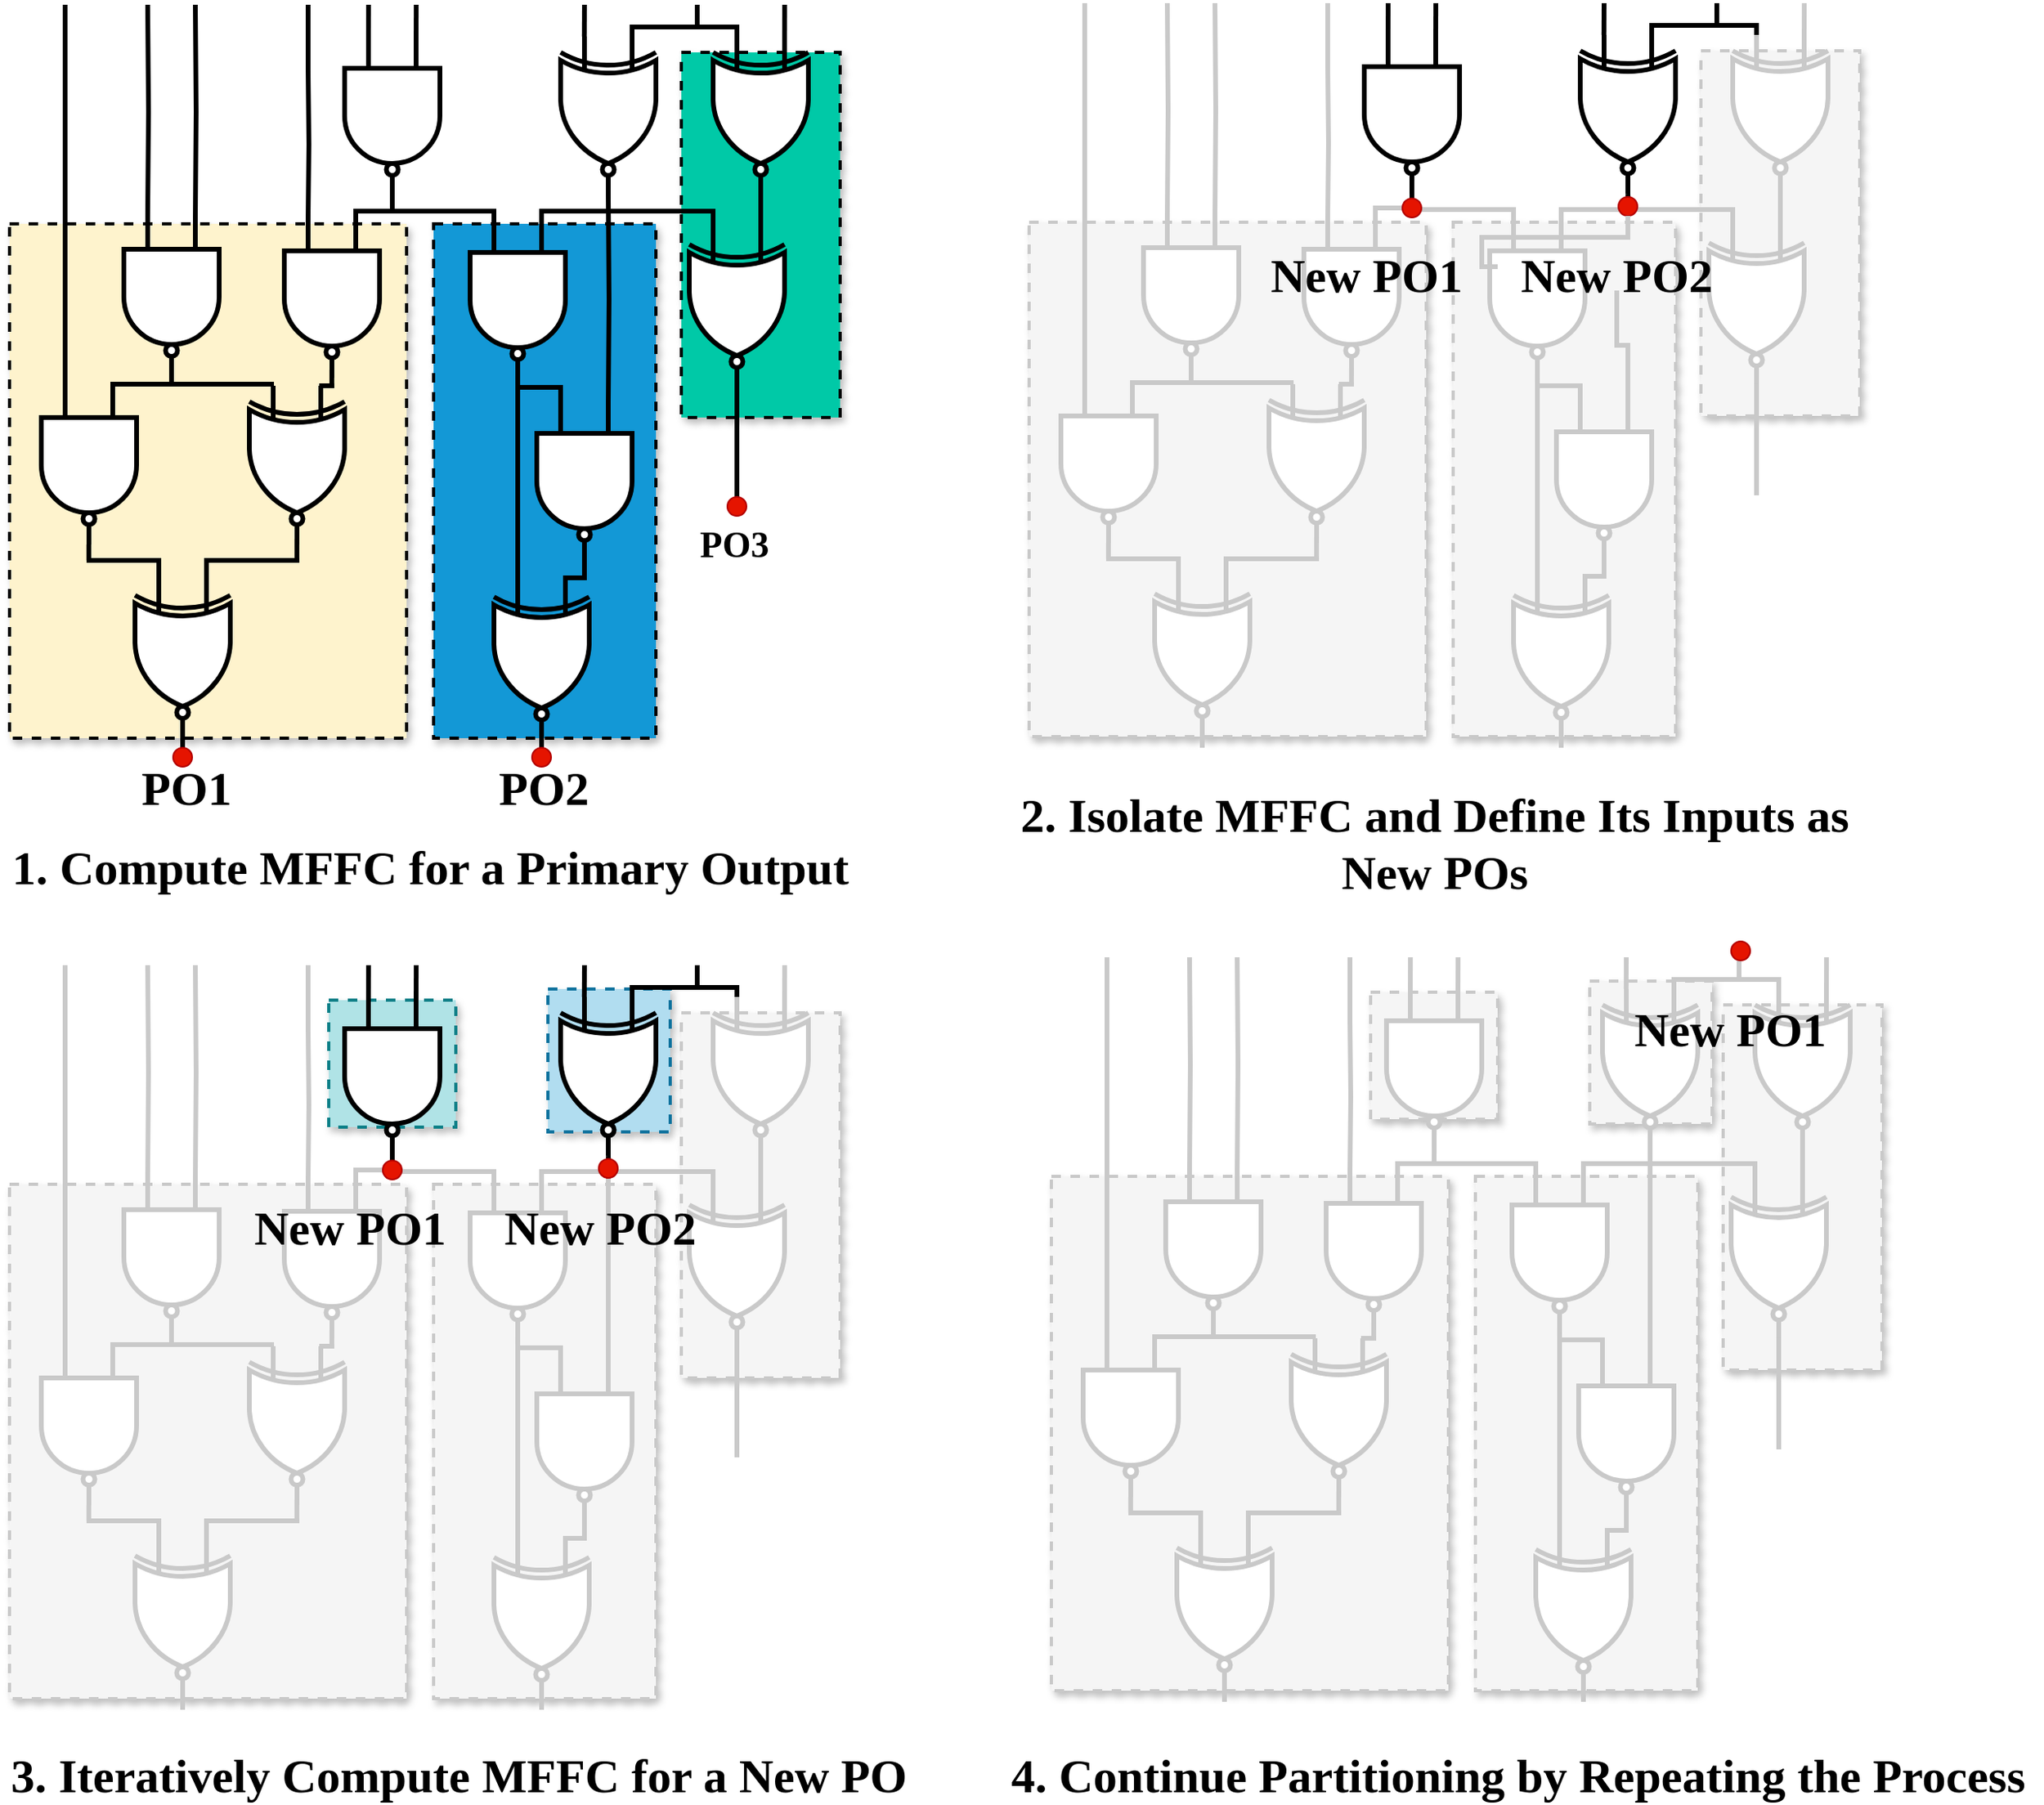 <mxfile version="28.0.7">
  <diagram name="Page-1" id="2kNOhNaM5vX8RXUcRJxa">
    <mxGraphModel dx="2823" dy="1904" grid="1" gridSize="10" guides="1" tooltips="1" connect="1" arrows="1" fold="1" page="1" pageScale="1" pageWidth="255" pageHeight="155" math="0" shadow="0">
      <root>
        <mxCell id="0" />
        <mxCell id="1" parent="0" />
        <mxCell id="OmzKmfgAjD7RHGHbsQaT-342" value="" style="rounded=0;whiteSpace=wrap;html=1;dashed=1;strokeWidth=2;fillColor=#b1ddf0;strokeColor=#10739e;shadow=1;" vertex="1" parent="1">
          <mxGeometry x="1039" y="480" width="77" height="90" as="geometry" />
        </mxCell>
        <mxCell id="OmzKmfgAjD7RHGHbsQaT-341" value="" style="rounded=0;whiteSpace=wrap;html=1;dashed=1;strokeWidth=2;fillColor=#b0e3e6;strokeColor=#0e8088;shadow=1;" vertex="1" parent="1">
          <mxGeometry x="901" y="487" width="80" height="80" as="geometry" />
        </mxCell>
        <mxCell id="OmzKmfgAjD7RHGHbsQaT-159" value="" style="rounded=0;whiteSpace=wrap;html=1;dashed=1;strokeWidth=2;fillColor=#00C9A7;strokeColor=#000000;shadow=1;" vertex="1" parent="1">
          <mxGeometry x="1123" y="-110" width="100" height="230" as="geometry" />
        </mxCell>
        <mxCell id="OmzKmfgAjD7RHGHbsQaT-158" value="" style="rounded=0;whiteSpace=wrap;html=1;dashed=1;strokeWidth=2;fillColor=#1398d6;strokeColor=#000000;shadow=1;" vertex="1" parent="1">
          <mxGeometry x="967" y="-2" width="140" height="324" as="geometry" />
        </mxCell>
        <mxCell id="OmzKmfgAjD7RHGHbsQaT-157" value="" style="rounded=0;whiteSpace=wrap;html=1;dashed=1;strokeWidth=2;fillColor=#fef3cd;strokeColor=#000000;shadow=1;" vertex="1" parent="1">
          <mxGeometry x="700" y="-2" width="250" height="324" as="geometry" />
        </mxCell>
        <mxCell id="OmzKmfgAjD7RHGHbsQaT-104" value="" style="endArrow=none;html=1;rounded=0;strokeWidth=3;entryX=0;entryY=0.75;entryDx=0;entryDy=0;entryPerimeter=0;" edge="1" parent="1" source="OmzKmfgAjD7RHGHbsQaT-149">
          <mxGeometry width="50" height="50" relative="1" as="geometry">
            <mxPoint x="809" y="317" as="sourcePoint" />
            <mxPoint x="809" y="329" as="targetPoint" />
          </mxGeometry>
        </mxCell>
        <mxCell id="OmzKmfgAjD7RHGHbsQaT-105" value="" style="verticalLabelPosition=bottom;shadow=0;dashed=0;align=center;html=1;verticalAlign=top;shape=mxgraph.electrical.logic_gates.logic_gate;operation=xor;negating=1;negSize=0.15;strokeWidth=3;direction=south;" vertex="1" parent="1">
          <mxGeometry x="851" y="100" width="60" height="100" as="geometry" />
        </mxCell>
        <mxCell id="OmzKmfgAjD7RHGHbsQaT-106" value="" style="verticalLabelPosition=bottom;shadow=0;dashed=0;align=center;html=1;verticalAlign=top;shape=mxgraph.electrical.logic_gates.logic_gate;operation=and;negating=1;negSize=0.15;strokeWidth=3;direction=south;" vertex="1" parent="1">
          <mxGeometry x="720" y="100" width="60" height="100" as="geometry" />
        </mxCell>
        <mxCell id="OmzKmfgAjD7RHGHbsQaT-107" value="" style="verticalLabelPosition=bottom;shadow=0;dashed=0;align=center;html=1;verticalAlign=top;shape=mxgraph.electrical.logic_gates.logic_gate;operation=and;negating=1;negSize=0.15;strokeWidth=3;direction=south;" vertex="1" parent="1">
          <mxGeometry x="772" y="-6" width="60" height="100" as="geometry" />
        </mxCell>
        <mxCell id="OmzKmfgAjD7RHGHbsQaT-108" value="" style="endArrow=none;html=1;rounded=0;entryX=1;entryY=0.5;entryDx=0;entryDy=0;entryPerimeter=0;strokeWidth=3;" edge="1" parent="1" target="OmzKmfgAjD7RHGHbsQaT-107">
          <mxGeometry width="50" height="50" relative="1" as="geometry">
            <mxPoint x="802" y="100" as="sourcePoint" />
            <mxPoint x="802" y="189" as="targetPoint" />
          </mxGeometry>
        </mxCell>
        <mxCell id="OmzKmfgAjD7RHGHbsQaT-109" value="" style="verticalLabelPosition=bottom;shadow=0;dashed=0;align=center;html=1;verticalAlign=top;shape=mxgraph.electrical.logic_gates.logic_gate;operation=xor;negating=1;negSize=0.15;strokeWidth=3;direction=south;" vertex="1" parent="1">
          <mxGeometry x="779" y="222" width="60" height="100" as="geometry" />
        </mxCell>
        <mxCell id="OmzKmfgAjD7RHGHbsQaT-110" value="" style="endArrow=none;html=1;rounded=0;strokeWidth=3;entryX=0;entryY=0.75;entryDx=0;entryDy=0;entryPerimeter=0;edgeStyle=orthogonalEdgeStyle;" edge="1" parent="1" target="OmzKmfgAjD7RHGHbsQaT-106">
          <mxGeometry width="50" height="50" relative="1" as="geometry">
            <mxPoint x="735" y="-140" as="sourcePoint" />
            <mxPoint x="711" y="98" as="targetPoint" />
            <Array as="points">
              <mxPoint x="735" y="-132" />
            </Array>
          </mxGeometry>
        </mxCell>
        <mxCell id="OmzKmfgAjD7RHGHbsQaT-111" value="" style="endArrow=none;html=1;rounded=0;strokeWidth=3;entryX=0;entryY=0.75;entryDx=0;entryDy=0;entryPerimeter=0;edgeStyle=orthogonalEdgeStyle;" edge="1" parent="1" target="OmzKmfgAjD7RHGHbsQaT-107">
          <mxGeometry width="50" height="50" relative="1" as="geometry">
            <mxPoint x="787" y="-140" as="sourcePoint" />
            <mxPoint x="792" y="-21" as="targetPoint" />
          </mxGeometry>
        </mxCell>
        <mxCell id="OmzKmfgAjD7RHGHbsQaT-112" value="" style="endArrow=none;html=1;rounded=0;strokeWidth=3;entryX=0;entryY=0.25;entryDx=0;entryDy=0;entryPerimeter=0;edgeStyle=orthogonalEdgeStyle;" edge="1" parent="1" target="OmzKmfgAjD7RHGHbsQaT-107">
          <mxGeometry width="50" height="50" relative="1" as="geometry">
            <mxPoint x="817" y="-140" as="sourcePoint" />
            <mxPoint x="797" y="9" as="targetPoint" />
          </mxGeometry>
        </mxCell>
        <mxCell id="OmzKmfgAjD7RHGHbsQaT-113" value="" style="verticalLabelPosition=bottom;shadow=0;dashed=0;align=center;html=1;verticalAlign=top;shape=mxgraph.electrical.logic_gates.logic_gate;operation=and;negating=1;negSize=0.15;strokeWidth=3;direction=south;" vertex="1" parent="1">
          <mxGeometry x="873" y="-5" width="60" height="100" as="geometry" />
        </mxCell>
        <mxCell id="OmzKmfgAjD7RHGHbsQaT-114" value="" style="endArrow=none;html=1;rounded=0;strokeWidth=3;" edge="1" parent="1">
          <mxGeometry width="50" height="50" relative="1" as="geometry">
            <mxPoint x="904.5" y="100" as="sourcePoint" />
            <mxPoint x="895" y="100" as="targetPoint" />
          </mxGeometry>
        </mxCell>
        <mxCell id="OmzKmfgAjD7RHGHbsQaT-115" value="" style="endArrow=none;html=1;rounded=0;strokeWidth=3;entryX=0;entryY=0.75;entryDx=0;entryDy=0;entryPerimeter=0;edgeStyle=orthogonalEdgeStyle;" edge="1" parent="1" target="OmzKmfgAjD7RHGHbsQaT-113">
          <mxGeometry width="50" height="50" relative="1" as="geometry">
            <mxPoint x="888" y="-100" as="sourcePoint" />
            <mxPoint x="883" y="-10" as="targetPoint" />
          </mxGeometry>
        </mxCell>
        <mxCell id="OmzKmfgAjD7RHGHbsQaT-116" value="" style="verticalLabelPosition=bottom;shadow=0;dashed=0;align=center;html=1;verticalAlign=top;shape=mxgraph.electrical.logic_gates.logic_gate;operation=and;negating=1;negSize=0.15;strokeWidth=3;direction=south;" vertex="1" parent="1">
          <mxGeometry x="911" y="-120" width="60" height="100" as="geometry" />
        </mxCell>
        <mxCell id="OmzKmfgAjD7RHGHbsQaT-117" value="" style="endArrow=none;html=1;rounded=0;strokeWidth=3;entryX=0;entryY=0.25;entryDx=0;entryDy=0;entryPerimeter=0;edgeStyle=orthogonalEdgeStyle;exitX=1;exitY=0.5;exitDx=0;exitDy=0;exitPerimeter=0;" edge="1" parent="1" source="OmzKmfgAjD7RHGHbsQaT-116" target="OmzKmfgAjD7RHGHbsQaT-113">
          <mxGeometry width="50" height="50" relative="1" as="geometry">
            <mxPoint x="860" y="-90" as="sourcePoint" />
            <mxPoint x="860" as="targetPoint" />
          </mxGeometry>
        </mxCell>
        <mxCell id="OmzKmfgAjD7RHGHbsQaT-118" value="" style="verticalLabelPosition=bottom;shadow=0;dashed=0;align=center;html=1;verticalAlign=top;shape=mxgraph.electrical.logic_gates.logic_gate;operation=and;negating=1;negSize=0.15;strokeWidth=3;direction=south;" vertex="1" parent="1">
          <mxGeometry x="990" y="-4" width="60" height="100" as="geometry" />
        </mxCell>
        <mxCell id="OmzKmfgAjD7RHGHbsQaT-119" value="" style="endArrow=none;html=1;rounded=0;strokeWidth=3;edgeStyle=orthogonalEdgeStyle;exitX=0;exitY=0.75;exitDx=0;exitDy=0;exitPerimeter=0;" edge="1" parent="1" source="OmzKmfgAjD7RHGHbsQaT-118">
          <mxGeometry width="50" height="50" relative="1" as="geometry">
            <mxPoint x="995" y="-1" as="sourcePoint" />
            <mxPoint x="935" y="-10" as="targetPoint" />
            <Array as="points">
              <mxPoint x="1005" y="-10" />
            </Array>
          </mxGeometry>
        </mxCell>
        <mxCell id="OmzKmfgAjD7RHGHbsQaT-120" value="" style="verticalLabelPosition=bottom;shadow=0;dashed=0;align=center;html=1;verticalAlign=top;shape=mxgraph.electrical.logic_gates.logic_gate;operation=xor;negating=1;negSize=0.15;strokeWidth=3;direction=south;" vertex="1" parent="1">
          <mxGeometry x="1005" y="223" width="60" height="100" as="geometry" />
        </mxCell>
        <mxCell id="OmzKmfgAjD7RHGHbsQaT-121" value="" style="endArrow=none;html=1;rounded=0;strokeWidth=3;entryX=0;entryY=0.75;entryDx=0;entryDy=0;entryPerimeter=0;edgeStyle=orthogonalEdgeStyle;exitX=1;exitY=0.5;exitDx=0;exitDy=0;exitPerimeter=0;" edge="1" parent="1" source="OmzKmfgAjD7RHGHbsQaT-118" target="OmzKmfgAjD7RHGHbsQaT-120">
          <mxGeometry width="50" height="50" relative="1" as="geometry">
            <mxPoint x="1000" y="80" as="sourcePoint" />
            <mxPoint x="1000" y="320" as="targetPoint" />
          </mxGeometry>
        </mxCell>
        <mxCell id="OmzKmfgAjD7RHGHbsQaT-122" value="" style="endArrow=none;html=1;rounded=0;strokeWidth=3;" edge="1" parent="1">
          <mxGeometry width="50" height="50" relative="1" as="geometry">
            <mxPoint x="763.5" y="99" as="sourcePoint" />
            <mxPoint x="866.5" y="99" as="targetPoint" />
          </mxGeometry>
        </mxCell>
        <mxCell id="OmzKmfgAjD7RHGHbsQaT-123" value="" style="verticalLabelPosition=bottom;shadow=0;dashed=0;align=center;html=1;verticalAlign=top;shape=mxgraph.electrical.logic_gates.logic_gate;operation=and;negating=1;negSize=0.15;strokeWidth=3;direction=south;" vertex="1" parent="1">
          <mxGeometry x="1032" y="110" width="60" height="100" as="geometry" />
        </mxCell>
        <mxCell id="OmzKmfgAjD7RHGHbsQaT-124" value="" style="endArrow=none;html=1;rounded=0;strokeWidth=3;edgeStyle=orthogonalEdgeStyle;exitX=0;exitY=0.75;exitDx=0;exitDy=0;exitPerimeter=0;" edge="1" parent="1" source="OmzKmfgAjD7RHGHbsQaT-123">
          <mxGeometry width="50" height="50" relative="1" as="geometry">
            <mxPoint x="1064.99" y="110" as="sourcePoint" />
            <mxPoint x="1019.99" y="94" as="targetPoint" />
            <Array as="points">
              <mxPoint x="1047" y="101" />
              <mxPoint x="1020" y="101" />
            </Array>
          </mxGeometry>
        </mxCell>
        <mxCell id="OmzKmfgAjD7RHGHbsQaT-125" value="" style="verticalLabelPosition=bottom;shadow=0;dashed=0;align=center;html=1;verticalAlign=top;shape=mxgraph.electrical.logic_gates.logic_gate;operation=xor;negating=1;negSize=0.15;strokeWidth=3;direction=south;" vertex="1" parent="1">
          <mxGeometry x="1047" y="-120" width="60" height="100" as="geometry" />
        </mxCell>
        <mxCell id="OmzKmfgAjD7RHGHbsQaT-126" value="" style="verticalLabelPosition=bottom;shadow=0;dashed=0;align=center;html=1;verticalAlign=top;shape=mxgraph.electrical.logic_gates.logic_gate;operation=xor;negating=1;negSize=0.15;strokeWidth=3;direction=south;" vertex="1" parent="1">
          <mxGeometry x="1143" y="-120" width="60" height="100" as="geometry" />
        </mxCell>
        <mxCell id="OmzKmfgAjD7RHGHbsQaT-127" value="" style="endArrow=none;html=1;rounded=0;strokeWidth=3;entryX=0;entryY=0.25;entryDx=0;entryDy=0;entryPerimeter=0;edgeStyle=orthogonalEdgeStyle;" edge="1" parent="1" target="OmzKmfgAjD7RHGHbsQaT-123">
          <mxGeometry width="50" height="50" relative="1" as="geometry">
            <mxPoint x="1077" y="-20" as="sourcePoint" />
            <mxPoint x="1076.71" y="110" as="targetPoint" />
          </mxGeometry>
        </mxCell>
        <mxCell id="OmzKmfgAjD7RHGHbsQaT-128" value="" style="verticalLabelPosition=bottom;shadow=0;dashed=0;align=center;html=1;verticalAlign=top;shape=mxgraph.electrical.logic_gates.logic_gate;operation=xor;negating=1;negSize=0.15;strokeWidth=3;direction=south;" vertex="1" parent="1">
          <mxGeometry x="1128" y="1" width="60" height="100" as="geometry" />
        </mxCell>
        <mxCell id="OmzKmfgAjD7RHGHbsQaT-129" value="" style="endArrow=none;html=1;rounded=0;strokeWidth=3;exitX=1;exitY=0.5;exitDx=0;exitDy=0;exitPerimeter=0;entryX=0.09;entryY=0.25;entryDx=0;entryDy=0;entryPerimeter=0;" edge="1" parent="1" source="OmzKmfgAjD7RHGHbsQaT-126" target="OmzKmfgAjD7RHGHbsQaT-128">
          <mxGeometry width="50" height="50" relative="1" as="geometry">
            <mxPoint x="1068" y="-10" as="sourcePoint" />
            <mxPoint x="1173" as="targetPoint" />
          </mxGeometry>
        </mxCell>
        <mxCell id="OmzKmfgAjD7RHGHbsQaT-130" value="" style="endArrow=none;html=1;rounded=0;strokeWidth=3;edgeStyle=orthogonalEdgeStyle;exitX=0;exitY=0.75;exitDx=0;exitDy=0;exitPerimeter=0;entryX=0;entryY=0.25;entryDx=0;entryDy=0;entryPerimeter=0;" edge="1" parent="1" source="OmzKmfgAjD7RHGHbsQaT-128" target="OmzKmfgAjD7RHGHbsQaT-118">
          <mxGeometry width="50" height="50" relative="1" as="geometry">
            <mxPoint x="1124.99" y="-14" as="sourcePoint" />
            <mxPoint x="1079.99" y="-30" as="targetPoint" />
            <Array as="points">
              <mxPoint x="1143" y="-10" />
              <mxPoint x="1035" y="-10" />
            </Array>
          </mxGeometry>
        </mxCell>
        <mxCell id="OmzKmfgAjD7RHGHbsQaT-131" value="" style="endArrow=none;html=1;rounded=0;strokeWidth=3;exitX=0.986;exitY=0.5;exitDx=0;exitDy=0;exitPerimeter=0;" edge="1" parent="1" source="OmzKmfgAjD7RHGHbsQaT-128">
          <mxGeometry width="50" height="50" relative="1" as="geometry">
            <mxPoint x="1157.71" y="101" as="sourcePoint" />
            <mxPoint x="1158" y="170" as="targetPoint" />
          </mxGeometry>
        </mxCell>
        <mxCell id="OmzKmfgAjD7RHGHbsQaT-132" value="" style="endArrow=none;html=1;rounded=0;strokeWidth=3;edgeStyle=orthogonalEdgeStyle;exitX=0;exitY=0.75;exitDx=0;exitDy=0;exitPerimeter=0;entryX=0;entryY=0.25;entryDx=0;entryDy=0;entryPerimeter=0;" edge="1" parent="1" source="OmzKmfgAjD7RHGHbsQaT-126">
          <mxGeometry width="50" height="50" relative="1" as="geometry">
            <mxPoint x="1237" y="-115" as="sourcePoint" />
            <mxPoint x="1092" y="-120" as="targetPoint" />
            <Array as="points">
              <mxPoint x="1158" y="-126" />
              <mxPoint x="1092" y="-126" />
            </Array>
          </mxGeometry>
        </mxCell>
        <mxCell id="OmzKmfgAjD7RHGHbsQaT-133" value="" style="endArrow=none;html=1;rounded=0;strokeWidth=3;entryX=0.09;entryY=0.25;entryDx=0;entryDy=0;entryPerimeter=0;" edge="1" parent="1">
          <mxGeometry width="50" height="50" relative="1" as="geometry">
            <mxPoint x="1133" y="-140" as="sourcePoint" />
            <mxPoint x="1133" y="-125" as="targetPoint" />
          </mxGeometry>
        </mxCell>
        <mxCell id="OmzKmfgAjD7RHGHbsQaT-134" value="" style="endArrow=none;html=1;rounded=0;strokeWidth=3;entryX=0.09;entryY=0.25;entryDx=0;entryDy=0;entryPerimeter=0;" edge="1" parent="1">
          <mxGeometry width="50" height="50" relative="1" as="geometry">
            <mxPoint x="1062" y="-140" as="sourcePoint" />
            <mxPoint x="1061.92" y="-120" as="targetPoint" />
          </mxGeometry>
        </mxCell>
        <mxCell id="OmzKmfgAjD7RHGHbsQaT-135" value="" style="endArrow=none;html=1;rounded=0;strokeWidth=3;entryX=0.09;entryY=0.25;entryDx=0;entryDy=0;entryPerimeter=0;" edge="1" parent="1">
          <mxGeometry width="50" height="50" relative="1" as="geometry">
            <mxPoint x="1188.08" y="-140" as="sourcePoint" />
            <mxPoint x="1188" y="-120" as="targetPoint" />
          </mxGeometry>
        </mxCell>
        <mxCell id="OmzKmfgAjD7RHGHbsQaT-136" value="" style="endArrow=none;html=1;rounded=0;strokeWidth=3;entryX=0.09;entryY=0.25;entryDx=0;entryDy=0;entryPerimeter=0;" edge="1" parent="1">
          <mxGeometry width="50" height="50" relative="1" as="geometry">
            <mxPoint x="926.08" y="-140" as="sourcePoint" />
            <mxPoint x="926" y="-120" as="targetPoint" />
          </mxGeometry>
        </mxCell>
        <mxCell id="OmzKmfgAjD7RHGHbsQaT-137" value="" style="endArrow=none;html=1;rounded=0;strokeWidth=3;entryX=0.09;entryY=0.25;entryDx=0;entryDy=0;entryPerimeter=0;" edge="1" parent="1">
          <mxGeometry width="50" height="50" relative="1" as="geometry">
            <mxPoint x="956.08" y="-140" as="sourcePoint" />
            <mxPoint x="956" y="-120" as="targetPoint" />
          </mxGeometry>
        </mxCell>
        <mxCell id="OmzKmfgAjD7RHGHbsQaT-138" value="" style="endArrow=none;html=1;rounded=0;strokeWidth=3;entryX=0.09;entryY=0.25;entryDx=0;entryDy=0;entryPerimeter=0;" edge="1" parent="1">
          <mxGeometry width="50" height="50" relative="1" as="geometry">
            <mxPoint x="888" y="-140" as="sourcePoint" />
            <mxPoint x="888" y="-100" as="targetPoint" />
          </mxGeometry>
        </mxCell>
        <mxCell id="OmzKmfgAjD7RHGHbsQaT-139" value="" style="endArrow=none;html=1;rounded=0;strokeWidth=3;" edge="1" parent="1">
          <mxGeometry width="50" height="50" relative="1" as="geometry">
            <mxPoint x="902.95" y="100" as="sourcePoint" />
            <mxPoint x="902.95" y="90" as="targetPoint" />
            <Array as="points">
              <mxPoint x="902.95" y="100" />
            </Array>
          </mxGeometry>
        </mxCell>
        <mxCell id="OmzKmfgAjD7RHGHbsQaT-140" value="" style="endArrow=none;html=1;rounded=0;strokeWidth=3;edgeStyle=orthogonalEdgeStyle;exitX=1;exitY=0.5;exitDx=0;exitDy=0;exitPerimeter=0;entryX=0;entryY=0.25;entryDx=0;entryDy=0;entryPerimeter=0;" edge="1" parent="1" source="OmzKmfgAjD7RHGHbsQaT-123" target="OmzKmfgAjD7RHGHbsQaT-120">
          <mxGeometry width="50" height="50" relative="1" as="geometry">
            <mxPoint x="1077.01" y="230" as="sourcePoint" />
            <mxPoint x="1050" y="214" as="targetPoint" />
            <Array as="points">
              <mxPoint x="1062" y="221" />
              <mxPoint x="1050" y="221" />
            </Array>
          </mxGeometry>
        </mxCell>
        <mxCell id="OmzKmfgAjD7RHGHbsQaT-141" value="" style="endArrow=none;html=1;rounded=0;strokeWidth=3;" edge="1" parent="1">
          <mxGeometry width="50" height="50" relative="1" as="geometry">
            <mxPoint x="748.5" y="210" as="sourcePoint" />
            <mxPoint x="795.5" y="210" as="targetPoint" />
          </mxGeometry>
        </mxCell>
        <mxCell id="OmzKmfgAjD7RHGHbsQaT-142" value="" style="endArrow=none;html=1;rounded=0;strokeWidth=3;" edge="1" parent="1">
          <mxGeometry width="50" height="50" relative="1" as="geometry">
            <mxPoint x="822.5" y="210" as="sourcePoint" />
            <mxPoint x="882.5" y="210" as="targetPoint" />
          </mxGeometry>
        </mxCell>
        <mxCell id="OmzKmfgAjD7RHGHbsQaT-143" value="" style="endArrow=none;html=1;rounded=0;strokeWidth=3;" edge="1" parent="1">
          <mxGeometry width="50" height="50" relative="1" as="geometry">
            <mxPoint x="749.93" y="200" as="sourcePoint" />
            <mxPoint x="749.93" y="210" as="targetPoint" />
          </mxGeometry>
        </mxCell>
        <mxCell id="OmzKmfgAjD7RHGHbsQaT-144" value="" style="endArrow=none;html=1;rounded=0;strokeWidth=3;entryX=0;entryY=0.75;entryDx=0;entryDy=0;entryPerimeter=0;" edge="1" parent="1" target="OmzKmfgAjD7RHGHbsQaT-109">
          <mxGeometry width="50" height="50" relative="1" as="geometry">
            <mxPoint x="794" y="210" as="sourcePoint" />
            <mxPoint x="801.9" y="223.5" as="targetPoint" />
          </mxGeometry>
        </mxCell>
        <mxCell id="OmzKmfgAjD7RHGHbsQaT-145" value="" style="endArrow=none;html=1;rounded=0;strokeWidth=3;entryX=0;entryY=0.75;entryDx=0;entryDy=0;entryPerimeter=0;" edge="1" parent="1">
          <mxGeometry width="50" height="50" relative="1" as="geometry">
            <mxPoint x="824" y="210" as="sourcePoint" />
            <mxPoint x="824" y="223.5" as="targetPoint" />
          </mxGeometry>
        </mxCell>
        <mxCell id="OmzKmfgAjD7RHGHbsQaT-146" value="" style="endArrow=none;html=1;rounded=0;strokeWidth=3;entryX=0;entryY=0.75;entryDx=0;entryDy=0;entryPerimeter=0;" edge="1" parent="1">
          <mxGeometry width="50" height="50" relative="1" as="geometry">
            <mxPoint x="880.94" y="196.5" as="sourcePoint" />
            <mxPoint x="880.94" y="210" as="targetPoint" />
          </mxGeometry>
        </mxCell>
        <mxCell id="OmzKmfgAjD7RHGHbsQaT-147" value="" style="endArrow=none;html=1;rounded=0;strokeWidth=3;entryX=0;entryY=0.75;entryDx=0;entryDy=0;entryPerimeter=0;" edge="1" parent="1">
          <mxGeometry width="50" height="50" relative="1" as="geometry">
            <mxPoint x="1035" y="317" as="sourcePoint" />
            <mxPoint x="1035" y="329" as="targetPoint" />
          </mxGeometry>
        </mxCell>
        <mxCell id="OmzKmfgAjD7RHGHbsQaT-152" value="" style="endArrow=none;html=1;rounded=0;strokeWidth=3;entryX=0.5;entryY=0;entryDx=0;entryDy=0;" edge="1" parent="1" target="OmzKmfgAjD7RHGHbsQaT-149">
          <mxGeometry width="50" height="50" relative="1" as="geometry">
            <mxPoint x="809" y="317" as="sourcePoint" />
            <mxPoint x="809" y="329" as="targetPoint" />
          </mxGeometry>
        </mxCell>
        <mxCell id="OmzKmfgAjD7RHGHbsQaT-149" value="" style="ellipse;whiteSpace=wrap;html=1;aspect=fixed;strokeColor=#B20000;fillColor=#e51400;fontColor=#ffffff;" vertex="1" parent="1">
          <mxGeometry x="803" y="328" width="12" height="12" as="geometry" />
        </mxCell>
        <mxCell id="OmzKmfgAjD7RHGHbsQaT-153" value="" style="ellipse;whiteSpace=wrap;html=1;aspect=fixed;strokeColor=#B20000;fillColor=#e51400;fontColor=#ffffff;" vertex="1" parent="1">
          <mxGeometry x="1029" y="328" width="12" height="12" as="geometry" />
        </mxCell>
        <mxCell id="OmzKmfgAjD7RHGHbsQaT-154" value="&lt;font style=&quot;font-size: 30px;&quot; face=&quot;Times New Roman&quot;&gt;&lt;b style=&quot;&quot;&gt;1.&amp;nbsp;&lt;/b&gt;&lt;/font&gt;&lt;font face=&quot;Times New Roman&quot;&gt;&lt;span style=&quot;font-size: 30px;&quot;&gt;&lt;b&gt;Compute MFFC for a Primary Output&lt;/b&gt;&lt;/span&gt;&lt;/font&gt;" style="text;html=1;align=center;verticalAlign=middle;whiteSpace=wrap;rounded=0;" vertex="1" parent="1">
          <mxGeometry x="700" y="388" width="530" height="30" as="geometry" />
        </mxCell>
        <mxCell id="OmzKmfgAjD7RHGHbsQaT-155" value="&lt;font style=&quot;font-size: 30px;&quot; face=&quot;Times New Roman&quot;&gt;&lt;b style=&quot;&quot;&gt;PO1&lt;/b&gt;&lt;/font&gt;" style="text;html=1;align=center;verticalAlign=middle;whiteSpace=wrap;rounded=0;" vertex="1" parent="1">
          <mxGeometry x="765" y="343" width="93" height="20" as="geometry" />
        </mxCell>
        <mxCell id="OmzKmfgAjD7RHGHbsQaT-156" value="&lt;font style=&quot;font-size: 30px;&quot; face=&quot;Times New Roman&quot;&gt;&lt;b style=&quot;&quot;&gt;PO2&lt;/b&gt;&lt;/font&gt;" style="text;html=1;align=center;verticalAlign=middle;whiteSpace=wrap;rounded=0;" vertex="1" parent="1">
          <mxGeometry x="990" y="343" width="93" height="20" as="geometry" />
        </mxCell>
        <mxCell id="OmzKmfgAjD7RHGHbsQaT-160" value="&lt;font style=&quot;font-size: 23px;&quot; face=&quot;Times New Roman&quot;&gt;&lt;b&gt;PO3&lt;/b&gt;&lt;/font&gt;" style="text;html=1;align=center;verticalAlign=middle;whiteSpace=wrap;rounded=0;" vertex="1" parent="1">
          <mxGeometry x="1110" y="190" width="93" height="20" as="geometry" />
        </mxCell>
        <mxCell id="OmzKmfgAjD7RHGHbsQaT-161" value="" style="ellipse;whiteSpace=wrap;html=1;aspect=fixed;strokeColor=#B20000;fillColor=#e51400;fontColor=#ffffff;" vertex="1" parent="1">
          <mxGeometry x="1152" y="170" width="12" height="12" as="geometry" />
        </mxCell>
        <mxCell id="OmzKmfgAjD7RHGHbsQaT-217" value="" style="rounded=0;whiteSpace=wrap;html=1;dashed=1;strokeWidth=2;fillColor=#f5f5f5;strokeColor=#C9C9C9;shadow=1;fontColor=#333333;" vertex="1" parent="1">
          <mxGeometry x="1765" y="-111" width="100" height="230" as="geometry" />
        </mxCell>
        <mxCell id="OmzKmfgAjD7RHGHbsQaT-218" value="" style="rounded=0;whiteSpace=wrap;html=1;dashed=1;strokeWidth=2;fillColor=#f5f5f5;strokeColor=#C9C9C9;shadow=1;fontColor=#333333;" vertex="1" parent="1">
          <mxGeometry x="1609" y="-3" width="140" height="324" as="geometry" />
        </mxCell>
        <mxCell id="OmzKmfgAjD7RHGHbsQaT-219" value="" style="rounded=0;whiteSpace=wrap;html=1;dashed=1;strokeWidth=2;fillColor=#f5f5f5;strokeColor=#C9C9C9;shadow=1;fontColor=#333333;" vertex="1" parent="1">
          <mxGeometry x="1342" y="-3" width="250" height="324" as="geometry" />
        </mxCell>
        <mxCell id="OmzKmfgAjD7RHGHbsQaT-222" value="" style="endArrow=none;html=1;rounded=0;strokeWidth=3;entryX=0;entryY=0.75;entryDx=0;entryDy=0;entryPerimeter=0;strokeColor=light-dark(#c9c9c9, #ededed);" edge="1" parent="1">
          <mxGeometry width="50" height="50" relative="1" as="geometry">
            <mxPoint x="1451" y="327" as="sourcePoint" />
            <mxPoint x="1451" y="328" as="targetPoint" />
          </mxGeometry>
        </mxCell>
        <mxCell id="OmzKmfgAjD7RHGHbsQaT-223" value="" style="verticalLabelPosition=bottom;shadow=0;dashed=0;align=center;html=1;verticalAlign=top;shape=mxgraph.electrical.logic_gates.logic_gate;operation=xor;negating=1;negSize=0.15;strokeWidth=3;direction=south;strokeColor=light-dark(#c9c9c9, #ededed);" vertex="1" parent="1">
          <mxGeometry x="1493" y="99" width="60" height="100" as="geometry" />
        </mxCell>
        <mxCell id="OmzKmfgAjD7RHGHbsQaT-224" value="" style="verticalLabelPosition=bottom;shadow=0;dashed=0;align=center;html=1;verticalAlign=top;shape=mxgraph.electrical.logic_gates.logic_gate;operation=and;negating=1;negSize=0.15;strokeWidth=3;direction=south;strokeColor=light-dark(#c9c9c9, #ededed);" vertex="1" parent="1">
          <mxGeometry x="1362" y="99" width="60" height="100" as="geometry" />
        </mxCell>
        <mxCell id="OmzKmfgAjD7RHGHbsQaT-225" value="" style="verticalLabelPosition=bottom;shadow=0;dashed=0;align=center;html=1;verticalAlign=top;shape=mxgraph.electrical.logic_gates.logic_gate;operation=and;negating=1;negSize=0.15;strokeWidth=3;direction=south;strokeColor=light-dark(#c9c9c9, #ededed);" vertex="1" parent="1">
          <mxGeometry x="1414" y="-7" width="60" height="100" as="geometry" />
        </mxCell>
        <mxCell id="OmzKmfgAjD7RHGHbsQaT-226" value="" style="endArrow=none;html=1;rounded=0;entryX=1;entryY=0.5;entryDx=0;entryDy=0;entryPerimeter=0;strokeWidth=3;strokeColor=light-dark(#c9c9c9, #ededed);" edge="1" parent="1" target="OmzKmfgAjD7RHGHbsQaT-225">
          <mxGeometry width="50" height="50" relative="1" as="geometry">
            <mxPoint x="1444" y="99" as="sourcePoint" />
            <mxPoint x="1444" y="188" as="targetPoint" />
          </mxGeometry>
        </mxCell>
        <mxCell id="OmzKmfgAjD7RHGHbsQaT-227" value="" style="verticalLabelPosition=bottom;shadow=0;dashed=0;align=center;html=1;verticalAlign=top;shape=mxgraph.electrical.logic_gates.logic_gate;operation=xor;negating=1;negSize=0.15;strokeWidth=3;direction=south;strokeColor=light-dark(#c9c9c9, #ededed);" vertex="1" parent="1">
          <mxGeometry x="1421" y="221" width="60" height="100" as="geometry" />
        </mxCell>
        <mxCell id="OmzKmfgAjD7RHGHbsQaT-228" value="" style="endArrow=none;html=1;rounded=0;strokeWidth=3;entryX=0;entryY=0.75;entryDx=0;entryDy=0;entryPerimeter=0;edgeStyle=orthogonalEdgeStyle;strokeColor=light-dark(#c9c9c9, #ededed);" edge="1" parent="1" target="OmzKmfgAjD7RHGHbsQaT-224">
          <mxGeometry width="50" height="50" relative="1" as="geometry">
            <mxPoint x="1377" y="-141" as="sourcePoint" />
            <mxPoint x="1353" y="97" as="targetPoint" />
            <Array as="points">
              <mxPoint x="1377" y="-133" />
            </Array>
          </mxGeometry>
        </mxCell>
        <mxCell id="OmzKmfgAjD7RHGHbsQaT-229" value="" style="endArrow=none;html=1;rounded=0;strokeWidth=3;entryX=0;entryY=0.75;entryDx=0;entryDy=0;entryPerimeter=0;edgeStyle=orthogonalEdgeStyle;strokeColor=#C9C9C9;" edge="1" parent="1" target="OmzKmfgAjD7RHGHbsQaT-225">
          <mxGeometry width="50" height="50" relative="1" as="geometry">
            <mxPoint x="1429" y="-141" as="sourcePoint" />
            <mxPoint x="1434" y="-22" as="targetPoint" />
          </mxGeometry>
        </mxCell>
        <mxCell id="OmzKmfgAjD7RHGHbsQaT-230" value="" style="endArrow=none;html=1;rounded=0;strokeWidth=3;entryX=0;entryY=0.25;entryDx=0;entryDy=0;entryPerimeter=0;edgeStyle=orthogonalEdgeStyle;strokeColor=#C9C9C9;" edge="1" parent="1" target="OmzKmfgAjD7RHGHbsQaT-225">
          <mxGeometry width="50" height="50" relative="1" as="geometry">
            <mxPoint x="1459" y="-141" as="sourcePoint" />
            <mxPoint x="1439" y="8" as="targetPoint" />
          </mxGeometry>
        </mxCell>
        <mxCell id="OmzKmfgAjD7RHGHbsQaT-231" value="" style="verticalLabelPosition=bottom;shadow=0;dashed=0;align=center;html=1;verticalAlign=top;shape=mxgraph.electrical.logic_gates.logic_gate;operation=and;negating=1;negSize=0.15;strokeWidth=3;direction=south;strokeColor=light-dark(#c9c9c9, #ededed);" vertex="1" parent="1">
          <mxGeometry x="1515" y="-6" width="60" height="100" as="geometry" />
        </mxCell>
        <mxCell id="OmzKmfgAjD7RHGHbsQaT-232" value="" style="endArrow=none;html=1;rounded=0;strokeWidth=3;strokeColor=light-dark(#c9c9c9, #ededed);" edge="1" parent="1">
          <mxGeometry width="50" height="50" relative="1" as="geometry">
            <mxPoint x="1546.5" y="99" as="sourcePoint" />
            <mxPoint x="1537" y="99" as="targetPoint" />
          </mxGeometry>
        </mxCell>
        <mxCell id="OmzKmfgAjD7RHGHbsQaT-233" value="" style="endArrow=none;html=1;rounded=0;strokeWidth=3;entryX=0;entryY=0.75;entryDx=0;entryDy=0;entryPerimeter=0;edgeStyle=orthogonalEdgeStyle;strokeColor=#C9C9C9;" edge="1" parent="1" target="OmzKmfgAjD7RHGHbsQaT-231">
          <mxGeometry width="50" height="50" relative="1" as="geometry">
            <mxPoint x="1530" y="-101" as="sourcePoint" />
            <mxPoint x="1525" y="-11" as="targetPoint" />
          </mxGeometry>
        </mxCell>
        <mxCell id="OmzKmfgAjD7RHGHbsQaT-234" value="" style="verticalLabelPosition=bottom;shadow=0;dashed=0;align=center;html=1;verticalAlign=top;shape=mxgraph.electrical.logic_gates.logic_gate;operation=and;negating=1;negSize=0.15;strokeWidth=3;direction=south;" vertex="1" parent="1">
          <mxGeometry x="1553" y="-121" width="60" height="100" as="geometry" />
        </mxCell>
        <mxCell id="OmzKmfgAjD7RHGHbsQaT-235" value="" style="endArrow=none;html=1;rounded=0;strokeWidth=3;entryX=0;entryY=0.25;entryDx=0;entryDy=0;entryPerimeter=0;edgeStyle=orthogonalEdgeStyle;exitX=0;exitY=0.5;exitDx=0;exitDy=0;strokeColor=#C9C9C9;" edge="1" parent="1" source="OmzKmfgAjD7RHGHbsQaT-275" target="OmzKmfgAjD7RHGHbsQaT-231">
          <mxGeometry width="50" height="50" relative="1" as="geometry">
            <mxPoint x="1576" y="-10" as="sourcePoint" />
            <mxPoint x="1502" y="-1" as="targetPoint" />
          </mxGeometry>
        </mxCell>
        <mxCell id="OmzKmfgAjD7RHGHbsQaT-236" value="" style="verticalLabelPosition=bottom;shadow=0;dashed=0;align=center;html=1;verticalAlign=top;shape=mxgraph.electrical.logic_gates.logic_gate;operation=and;negating=1;negSize=0.15;strokeWidth=3;direction=south;strokeColor=light-dark(#c9c9c9, #ededed);" vertex="1" parent="1">
          <mxGeometry x="1632" y="-5" width="60" height="100" as="geometry" />
        </mxCell>
        <mxCell id="OmzKmfgAjD7RHGHbsQaT-238" value="" style="verticalLabelPosition=bottom;shadow=0;dashed=0;align=center;html=1;verticalAlign=top;shape=mxgraph.electrical.logic_gates.logic_gate;operation=xor;negating=1;negSize=0.15;strokeWidth=3;direction=south;strokeColor=light-dark(#c9c9c9, #ededed);" vertex="1" parent="1">
          <mxGeometry x="1647" y="222" width="60" height="100" as="geometry" />
        </mxCell>
        <mxCell id="OmzKmfgAjD7RHGHbsQaT-239" value="" style="endArrow=none;html=1;rounded=0;strokeWidth=3;entryX=0;entryY=0.75;entryDx=0;entryDy=0;entryPerimeter=0;edgeStyle=orthogonalEdgeStyle;exitX=1;exitY=0.5;exitDx=0;exitDy=0;exitPerimeter=0;strokeColor=light-dark(#c9c9c9, #ededed);" edge="1" parent="1" source="OmzKmfgAjD7RHGHbsQaT-236" target="OmzKmfgAjD7RHGHbsQaT-238">
          <mxGeometry width="50" height="50" relative="1" as="geometry">
            <mxPoint x="1642" y="79" as="sourcePoint" />
            <mxPoint x="1642" y="319" as="targetPoint" />
          </mxGeometry>
        </mxCell>
        <mxCell id="OmzKmfgAjD7RHGHbsQaT-240" value="" style="endArrow=none;html=1;rounded=0;strokeWidth=3;strokeColor=light-dark(#c9c9c9, #ededed);" edge="1" parent="1">
          <mxGeometry width="50" height="50" relative="1" as="geometry">
            <mxPoint x="1405.5" y="98" as="sourcePoint" />
            <mxPoint x="1508.5" y="98" as="targetPoint" />
          </mxGeometry>
        </mxCell>
        <mxCell id="OmzKmfgAjD7RHGHbsQaT-241" value="" style="verticalLabelPosition=bottom;shadow=0;dashed=0;align=center;html=1;verticalAlign=top;shape=mxgraph.electrical.logic_gates.logic_gate;operation=and;negating=1;negSize=0.15;strokeWidth=3;direction=south;strokeColor=light-dark(#c9c9c9, #ededed);" vertex="1" parent="1">
          <mxGeometry x="1674" y="109" width="60" height="100" as="geometry" />
        </mxCell>
        <mxCell id="OmzKmfgAjD7RHGHbsQaT-242" value="" style="endArrow=none;html=1;rounded=0;strokeWidth=3;edgeStyle=orthogonalEdgeStyle;exitX=0;exitY=0.75;exitDx=0;exitDy=0;exitPerimeter=0;strokeColor=light-dark(#c9c9c9, #ededed);" edge="1" parent="1" source="OmzKmfgAjD7RHGHbsQaT-241">
          <mxGeometry width="50" height="50" relative="1" as="geometry">
            <mxPoint x="1706.99" y="109" as="sourcePoint" />
            <mxPoint x="1661.99" y="93" as="targetPoint" />
            <Array as="points">
              <mxPoint x="1689" y="100" />
              <mxPoint x="1662" y="100" />
            </Array>
          </mxGeometry>
        </mxCell>
        <mxCell id="OmzKmfgAjD7RHGHbsQaT-243" value="" style="verticalLabelPosition=bottom;shadow=0;dashed=0;align=center;html=1;verticalAlign=top;shape=mxgraph.electrical.logic_gates.logic_gate;operation=xor;negating=1;negSize=0.15;strokeWidth=3;direction=south;" vertex="1" parent="1">
          <mxGeometry x="1689" y="-121" width="60" height="100" as="geometry" />
        </mxCell>
        <mxCell id="OmzKmfgAjD7RHGHbsQaT-244" value="" style="verticalLabelPosition=bottom;shadow=0;dashed=0;align=center;html=1;verticalAlign=top;shape=mxgraph.electrical.logic_gates.logic_gate;operation=xor;negating=1;negSize=0.15;strokeWidth=3;direction=south;strokeColor=light-dark(#c9c9c9, #ededed);" vertex="1" parent="1">
          <mxGeometry x="1785" y="-121" width="60" height="100" as="geometry" />
        </mxCell>
        <mxCell id="OmzKmfgAjD7RHGHbsQaT-245" value="" style="endArrow=none;html=1;rounded=0;strokeWidth=3;entryX=0;entryY=0.25;entryDx=0;entryDy=0;entryPerimeter=0;edgeStyle=orthogonalEdgeStyle;strokeColor=#C9C9C9;" edge="1" parent="1" target="OmzKmfgAjD7RHGHbsQaT-241" source="OmzKmfgAjD7RHGHbsQaT-283">
          <mxGeometry width="50" height="50" relative="1" as="geometry">
            <mxPoint x="1719" y="-21" as="sourcePoint" />
            <mxPoint x="1718.71" y="109" as="targetPoint" />
          </mxGeometry>
        </mxCell>
        <mxCell id="OmzKmfgAjD7RHGHbsQaT-246" value="" style="verticalLabelPosition=bottom;shadow=0;dashed=0;align=center;html=1;verticalAlign=top;shape=mxgraph.electrical.logic_gates.logic_gate;operation=xor;negating=1;negSize=0.15;strokeWidth=3;direction=south;strokeColor=light-dark(#c9c9c9, #ededed);" vertex="1" parent="1">
          <mxGeometry x="1770" width="60" height="100" as="geometry" />
        </mxCell>
        <mxCell id="OmzKmfgAjD7RHGHbsQaT-247" value="" style="endArrow=none;html=1;rounded=0;strokeWidth=3;exitX=1;exitY=0.5;exitDx=0;exitDy=0;exitPerimeter=0;entryX=0.09;entryY=0.25;entryDx=0;entryDy=0;entryPerimeter=0;strokeColor=#C9C9C9;" edge="1" parent="1" source="OmzKmfgAjD7RHGHbsQaT-244" target="OmzKmfgAjD7RHGHbsQaT-246">
          <mxGeometry width="50" height="50" relative="1" as="geometry">
            <mxPoint x="1710" y="-11" as="sourcePoint" />
            <mxPoint x="1815" y="-1" as="targetPoint" />
          </mxGeometry>
        </mxCell>
        <mxCell id="OmzKmfgAjD7RHGHbsQaT-248" value="" style="endArrow=none;html=1;rounded=0;strokeWidth=3;edgeStyle=orthogonalEdgeStyle;exitX=0;exitY=0.75;exitDx=0;exitDy=0;exitPerimeter=0;entryX=0;entryY=0.25;entryDx=0;entryDy=0;entryPerimeter=0;strokeColor=#C9C9C9;" edge="1" parent="1" source="OmzKmfgAjD7RHGHbsQaT-246" target="OmzKmfgAjD7RHGHbsQaT-236">
          <mxGeometry width="50" height="50" relative="1" as="geometry">
            <mxPoint x="1766.99" y="-15" as="sourcePoint" />
            <mxPoint x="1721.99" y="-31" as="targetPoint" />
            <Array as="points">
              <mxPoint x="1785" y="-11" />
              <mxPoint x="1677" y="-11" />
            </Array>
          </mxGeometry>
        </mxCell>
        <mxCell id="OmzKmfgAjD7RHGHbsQaT-249" value="" style="endArrow=none;html=1;rounded=0;strokeWidth=3;exitX=0.986;exitY=0.5;exitDx=0;exitDy=0;exitPerimeter=0;strokeColor=#C9C9C9;" edge="1" parent="1" source="OmzKmfgAjD7RHGHbsQaT-246">
          <mxGeometry width="50" height="50" relative="1" as="geometry">
            <mxPoint x="1799.71" y="100" as="sourcePoint" />
            <mxPoint x="1800" y="169" as="targetPoint" />
          </mxGeometry>
        </mxCell>
        <mxCell id="OmzKmfgAjD7RHGHbsQaT-250" value="" style="endArrow=none;html=1;rounded=0;strokeWidth=3;edgeStyle=orthogonalEdgeStyle;exitX=0;exitY=0.75;exitDx=0;exitDy=0;exitPerimeter=0;entryX=0;entryY=0.25;entryDx=0;entryDy=0;entryPerimeter=0;" edge="1" parent="1" source="OmzKmfgAjD7RHGHbsQaT-244">
          <mxGeometry width="50" height="50" relative="1" as="geometry">
            <mxPoint x="1879" y="-116" as="sourcePoint" />
            <mxPoint x="1734" y="-121" as="targetPoint" />
            <Array as="points">
              <mxPoint x="1800" y="-127" />
              <mxPoint x="1734" y="-127" />
            </Array>
          </mxGeometry>
        </mxCell>
        <mxCell id="OmzKmfgAjD7RHGHbsQaT-251" value="" style="endArrow=none;html=1;rounded=0;strokeWidth=3;entryX=0.09;entryY=0.25;entryDx=0;entryDy=0;entryPerimeter=0;" edge="1" parent="1">
          <mxGeometry width="50" height="50" relative="1" as="geometry">
            <mxPoint x="1775" y="-141" as="sourcePoint" />
            <mxPoint x="1775" y="-126" as="targetPoint" />
          </mxGeometry>
        </mxCell>
        <mxCell id="OmzKmfgAjD7RHGHbsQaT-252" value="" style="endArrow=none;html=1;rounded=0;strokeWidth=3;entryX=0.09;entryY=0.25;entryDx=0;entryDy=0;entryPerimeter=0;" edge="1" parent="1">
          <mxGeometry width="50" height="50" relative="1" as="geometry">
            <mxPoint x="1704" y="-141" as="sourcePoint" />
            <mxPoint x="1703.92" y="-121" as="targetPoint" />
          </mxGeometry>
        </mxCell>
        <mxCell id="OmzKmfgAjD7RHGHbsQaT-253" value="" style="endArrow=none;html=1;rounded=0;strokeWidth=3;entryX=0.09;entryY=0.25;entryDx=0;entryDy=0;entryPerimeter=0;strokeColor=#C9C9C9;" edge="1" parent="1">
          <mxGeometry width="50" height="50" relative="1" as="geometry">
            <mxPoint x="1830.08" y="-141" as="sourcePoint" />
            <mxPoint x="1830" y="-121" as="targetPoint" />
          </mxGeometry>
        </mxCell>
        <mxCell id="OmzKmfgAjD7RHGHbsQaT-254" value="" style="endArrow=none;html=1;rounded=0;strokeWidth=3;entryX=0.09;entryY=0.25;entryDx=0;entryDy=0;entryPerimeter=0;" edge="1" parent="1">
          <mxGeometry width="50" height="50" relative="1" as="geometry">
            <mxPoint x="1568.08" y="-141" as="sourcePoint" />
            <mxPoint x="1568" y="-121" as="targetPoint" />
          </mxGeometry>
        </mxCell>
        <mxCell id="OmzKmfgAjD7RHGHbsQaT-255" value="" style="endArrow=none;html=1;rounded=0;strokeWidth=3;entryX=0.09;entryY=0.25;entryDx=0;entryDy=0;entryPerimeter=0;" edge="1" parent="1">
          <mxGeometry width="50" height="50" relative="1" as="geometry">
            <mxPoint x="1598.08" y="-141" as="sourcePoint" />
            <mxPoint x="1598" y="-121" as="targetPoint" />
          </mxGeometry>
        </mxCell>
        <mxCell id="OmzKmfgAjD7RHGHbsQaT-256" value="" style="endArrow=none;html=1;rounded=0;strokeWidth=3;entryX=0.09;entryY=0.25;entryDx=0;entryDy=0;entryPerimeter=0;strokeColor=#C9C9C9;" edge="1" parent="1">
          <mxGeometry width="50" height="50" relative="1" as="geometry">
            <mxPoint x="1530" y="-141" as="sourcePoint" />
            <mxPoint x="1530" y="-101" as="targetPoint" />
          </mxGeometry>
        </mxCell>
        <mxCell id="OmzKmfgAjD7RHGHbsQaT-257" value="" style="endArrow=none;html=1;rounded=0;strokeWidth=3;strokeColor=light-dark(#c9c9c9, #ededed);" edge="1" parent="1">
          <mxGeometry width="50" height="50" relative="1" as="geometry">
            <mxPoint x="1544.95" y="99" as="sourcePoint" />
            <mxPoint x="1544.95" y="89" as="targetPoint" />
            <Array as="points">
              <mxPoint x="1544.95" y="99" />
            </Array>
          </mxGeometry>
        </mxCell>
        <mxCell id="OmzKmfgAjD7RHGHbsQaT-258" value="" style="endArrow=none;html=1;rounded=0;strokeWidth=3;edgeStyle=orthogonalEdgeStyle;exitX=1;exitY=0.5;exitDx=0;exitDy=0;exitPerimeter=0;entryX=0;entryY=0.25;entryDx=0;entryDy=0;entryPerimeter=0;strokeColor=light-dark(#c9c9c9, #ededed);" edge="1" parent="1" source="OmzKmfgAjD7RHGHbsQaT-241" target="OmzKmfgAjD7RHGHbsQaT-238">
          <mxGeometry width="50" height="50" relative="1" as="geometry">
            <mxPoint x="1719.01" y="229" as="sourcePoint" />
            <mxPoint x="1692" y="213" as="targetPoint" />
            <Array as="points">
              <mxPoint x="1704" y="220" />
              <mxPoint x="1692" y="220" />
            </Array>
          </mxGeometry>
        </mxCell>
        <mxCell id="OmzKmfgAjD7RHGHbsQaT-259" value="" style="endArrow=none;html=1;rounded=0;strokeWidth=3;strokeColor=light-dark(#c9c9c9, #ededed);" edge="1" parent="1">
          <mxGeometry width="50" height="50" relative="1" as="geometry">
            <mxPoint x="1390.5" y="209" as="sourcePoint" />
            <mxPoint x="1437.5" y="209" as="targetPoint" />
          </mxGeometry>
        </mxCell>
        <mxCell id="OmzKmfgAjD7RHGHbsQaT-260" value="" style="endArrow=none;html=1;rounded=0;strokeWidth=3;strokeColor=light-dark(#c9c9c9, #ededed);" edge="1" parent="1">
          <mxGeometry width="50" height="50" relative="1" as="geometry">
            <mxPoint x="1464.5" y="209" as="sourcePoint" />
            <mxPoint x="1524.5" y="209" as="targetPoint" />
          </mxGeometry>
        </mxCell>
        <mxCell id="OmzKmfgAjD7RHGHbsQaT-261" value="" style="endArrow=none;html=1;rounded=0;strokeWidth=3;strokeColor=light-dark(#c9c9c9, #ededed);" edge="1" parent="1">
          <mxGeometry width="50" height="50" relative="1" as="geometry">
            <mxPoint x="1391.93" y="199" as="sourcePoint" />
            <mxPoint x="1391.93" y="209" as="targetPoint" />
          </mxGeometry>
        </mxCell>
        <mxCell id="OmzKmfgAjD7RHGHbsQaT-262" value="" style="endArrow=none;html=1;rounded=0;strokeWidth=3;entryX=0;entryY=0.75;entryDx=0;entryDy=0;entryPerimeter=0;strokeColor=light-dark(#c9c9c9, #ededed);" edge="1" parent="1" target="OmzKmfgAjD7RHGHbsQaT-227">
          <mxGeometry width="50" height="50" relative="1" as="geometry">
            <mxPoint x="1436" y="209" as="sourcePoint" />
            <mxPoint x="1443.9" y="222.5" as="targetPoint" />
          </mxGeometry>
        </mxCell>
        <mxCell id="OmzKmfgAjD7RHGHbsQaT-263" value="" style="endArrow=none;html=1;rounded=0;strokeWidth=3;entryX=0;entryY=0.75;entryDx=0;entryDy=0;entryPerimeter=0;strokeColor=light-dark(#c9c9c9, #ededed);" edge="1" parent="1">
          <mxGeometry width="50" height="50" relative="1" as="geometry">
            <mxPoint x="1466" y="209" as="sourcePoint" />
            <mxPoint x="1466" y="222.5" as="targetPoint" />
          </mxGeometry>
        </mxCell>
        <mxCell id="OmzKmfgAjD7RHGHbsQaT-264" value="" style="endArrow=none;html=1;rounded=0;strokeWidth=3;entryX=0;entryY=0.75;entryDx=0;entryDy=0;entryPerimeter=0;strokeColor=light-dark(#c9c9c9, #ededed);" edge="1" parent="1">
          <mxGeometry width="50" height="50" relative="1" as="geometry">
            <mxPoint x="1522.94" y="195.5" as="sourcePoint" />
            <mxPoint x="1522.94" y="209" as="targetPoint" />
          </mxGeometry>
        </mxCell>
        <mxCell id="OmzKmfgAjD7RHGHbsQaT-265" value="" style="endArrow=none;html=1;rounded=0;strokeWidth=3;entryX=0;entryY=0.75;entryDx=0;entryDy=0;entryPerimeter=0;strokeColor=light-dark(#c9c9c9, #ededed);" edge="1" parent="1">
          <mxGeometry width="50" height="50" relative="1" as="geometry">
            <mxPoint x="1677" y="316" as="sourcePoint" />
            <mxPoint x="1677" y="328" as="targetPoint" />
          </mxGeometry>
        </mxCell>
        <mxCell id="OmzKmfgAjD7RHGHbsQaT-266" value="" style="endArrow=none;html=1;rounded=0;strokeWidth=3;entryX=0.5;entryY=0;entryDx=0;entryDy=0;strokeColor=light-dark(#c9c9c9, #ededed);" edge="1" parent="1">
          <mxGeometry width="50" height="50" relative="1" as="geometry">
            <mxPoint x="1451" y="316" as="sourcePoint" />
            <mxPoint x="1451" y="327" as="targetPoint" />
          </mxGeometry>
        </mxCell>
        <mxCell id="OmzKmfgAjD7RHGHbsQaT-276" value="" style="endArrow=none;html=1;rounded=0;strokeWidth=3;entryX=0.879;entryY=0.499;entryDx=0;entryDy=0;entryPerimeter=0;" edge="1" parent="1" target="OmzKmfgAjD7RHGHbsQaT-234">
          <mxGeometry width="50" height="50" relative="1" as="geometry">
            <mxPoint x="1583" y="-10" as="sourcePoint" />
            <mxPoint x="1560" y="-6" as="targetPoint" />
          </mxGeometry>
        </mxCell>
        <mxCell id="OmzKmfgAjD7RHGHbsQaT-277" value="" style="endArrow=none;html=1;rounded=0;strokeWidth=3;edgeStyle=orthogonalEdgeStyle;exitX=0;exitY=0.75;exitDx=0;exitDy=0;exitPerimeter=0;entryX=0.987;entryY=0.439;entryDx=0;entryDy=0;entryPerimeter=0;strokeColor=#C9C9C9;" edge="1" parent="1" source="OmzKmfgAjD7RHGHbsQaT-236" target="OmzKmfgAjD7RHGHbsQaT-275">
          <mxGeometry width="50" height="50" relative="1" as="geometry">
            <mxPoint x="1647" y="-5" as="sourcePoint" />
            <mxPoint x="1577" y="-11" as="targetPoint" />
            <Array as="points">
              <mxPoint x="1647" y="-11" />
              <mxPoint x="1589" y="-11" />
            </Array>
          </mxGeometry>
        </mxCell>
        <mxCell id="OmzKmfgAjD7RHGHbsQaT-275" value="" style="ellipse;whiteSpace=wrap;html=1;aspect=fixed;strokeColor=#B20000;fillColor=#e51400;fontColor=#ffffff;" vertex="1" parent="1">
          <mxGeometry x="1577" y="-18" width="12" height="12" as="geometry" />
        </mxCell>
        <mxCell id="OmzKmfgAjD7RHGHbsQaT-279" value="" style="endArrow=none;html=1;rounded=0;strokeWidth=3;edgeStyle=orthogonalEdgeStyle;" edge="1" parent="1" target="OmzKmfgAjD7RHGHbsQaT-278">
          <mxGeometry width="50" height="50" relative="1" as="geometry">
            <mxPoint x="1719" y="-21" as="sourcePoint" />
            <mxPoint x="1719" y="109" as="targetPoint" />
          </mxGeometry>
        </mxCell>
        <mxCell id="OmzKmfgAjD7RHGHbsQaT-278" value="" style="ellipse;whiteSpace=wrap;html=1;aspect=fixed;strokeColor=#B20000;fillColor=#e51400;fontColor=#ffffff;" vertex="1" parent="1">
          <mxGeometry x="1713" y="-19" width="12" height="12" as="geometry" />
        </mxCell>
        <mxCell id="OmzKmfgAjD7RHGHbsQaT-281" value="&lt;font style=&quot;font-size: 30px;&quot; face=&quot;Times New Roman&quot;&gt;&lt;b style=&quot;&quot;&gt;New PO1&lt;/b&gt;&lt;/font&gt;" style="text;html=1;align=center;verticalAlign=middle;whiteSpace=wrap;rounded=0;" vertex="1" parent="1">
          <mxGeometry x="1463" y="20" width="183" height="20" as="geometry" />
        </mxCell>
        <mxCell id="OmzKmfgAjD7RHGHbsQaT-286" value="&lt;font style=&quot;font-size: 30px;&quot;&gt;&lt;font face=&quot;Times New Roman&quot;&gt;&lt;b style=&quot;&quot;&gt;2.&amp;nbsp;&lt;/b&gt;&lt;/font&gt;&lt;/font&gt;&lt;font face=&quot;Times New Roman&quot;&gt;&lt;span style=&quot;font-size: 30px;&quot;&gt;&lt;b&gt;Isolate MFFC and Define Its Inputs as New POs&lt;/b&gt;&lt;/span&gt;&lt;/font&gt;" style="text;html=1;align=center;verticalAlign=middle;whiteSpace=wrap;rounded=0;" vertex="1" parent="1">
          <mxGeometry x="1317.5" y="373" width="559" height="30" as="geometry" />
        </mxCell>
        <mxCell id="OmzKmfgAjD7RHGHbsQaT-287" value="" style="rounded=0;whiteSpace=wrap;html=1;dashed=1;strokeWidth=2;fillColor=#f5f5f5;strokeColor=#C9C9C9;shadow=1;fontColor=#333333;" vertex="1" parent="1">
          <mxGeometry x="1123" y="495" width="100" height="230" as="geometry" />
        </mxCell>
        <mxCell id="OmzKmfgAjD7RHGHbsQaT-288" value="" style="rounded=0;whiteSpace=wrap;html=1;dashed=1;strokeWidth=2;fillColor=#f5f5f5;strokeColor=#C9C9C9;shadow=1;fontColor=#333333;" vertex="1" parent="1">
          <mxGeometry x="967" y="603" width="140" height="324" as="geometry" />
        </mxCell>
        <mxCell id="OmzKmfgAjD7RHGHbsQaT-289" value="" style="rounded=0;whiteSpace=wrap;html=1;dashed=1;strokeWidth=2;fillColor=#f5f5f5;strokeColor=#C9C9C9;shadow=1;fontColor=#333333;" vertex="1" parent="1">
          <mxGeometry x="700" y="603" width="250" height="324" as="geometry" />
        </mxCell>
        <mxCell id="OmzKmfgAjD7RHGHbsQaT-290" value="" style="endArrow=none;html=1;rounded=0;strokeWidth=3;entryX=0;entryY=0.75;entryDx=0;entryDy=0;entryPerimeter=0;strokeColor=light-dark(#c9c9c9, #ededed);" edge="1" parent="1">
          <mxGeometry width="50" height="50" relative="1" as="geometry">
            <mxPoint x="809" y="933" as="sourcePoint" />
            <mxPoint x="809" y="934" as="targetPoint" />
          </mxGeometry>
        </mxCell>
        <mxCell id="OmzKmfgAjD7RHGHbsQaT-291" value="" style="verticalLabelPosition=bottom;shadow=0;dashed=0;align=center;html=1;verticalAlign=top;shape=mxgraph.electrical.logic_gates.logic_gate;operation=xor;negating=1;negSize=0.15;strokeWidth=3;direction=south;strokeColor=light-dark(#c9c9c9, #ededed);" vertex="1" parent="1">
          <mxGeometry x="851" y="705" width="60" height="100" as="geometry" />
        </mxCell>
        <mxCell id="OmzKmfgAjD7RHGHbsQaT-292" value="" style="verticalLabelPosition=bottom;shadow=0;dashed=0;align=center;html=1;verticalAlign=top;shape=mxgraph.electrical.logic_gates.logic_gate;operation=and;negating=1;negSize=0.15;strokeWidth=3;direction=south;strokeColor=light-dark(#c9c9c9, #ededed);" vertex="1" parent="1">
          <mxGeometry x="720" y="705" width="60" height="100" as="geometry" />
        </mxCell>
        <mxCell id="OmzKmfgAjD7RHGHbsQaT-293" value="" style="verticalLabelPosition=bottom;shadow=0;dashed=0;align=center;html=1;verticalAlign=top;shape=mxgraph.electrical.logic_gates.logic_gate;operation=and;negating=1;negSize=0.15;strokeWidth=3;direction=south;strokeColor=light-dark(#c9c9c9, #ededed);" vertex="1" parent="1">
          <mxGeometry x="772" y="599" width="60" height="100" as="geometry" />
        </mxCell>
        <mxCell id="OmzKmfgAjD7RHGHbsQaT-294" value="" style="endArrow=none;html=1;rounded=0;entryX=1;entryY=0.5;entryDx=0;entryDy=0;entryPerimeter=0;strokeWidth=3;strokeColor=light-dark(#c9c9c9, #ededed);" edge="1" parent="1" target="OmzKmfgAjD7RHGHbsQaT-293">
          <mxGeometry width="50" height="50" relative="1" as="geometry">
            <mxPoint x="802" y="705" as="sourcePoint" />
            <mxPoint x="802" y="794" as="targetPoint" />
          </mxGeometry>
        </mxCell>
        <mxCell id="OmzKmfgAjD7RHGHbsQaT-295" value="" style="verticalLabelPosition=bottom;shadow=0;dashed=0;align=center;html=1;verticalAlign=top;shape=mxgraph.electrical.logic_gates.logic_gate;operation=xor;negating=1;negSize=0.15;strokeWidth=3;direction=south;strokeColor=light-dark(#c9c9c9, #ededed);" vertex="1" parent="1">
          <mxGeometry x="779" y="827" width="60" height="100" as="geometry" />
        </mxCell>
        <mxCell id="OmzKmfgAjD7RHGHbsQaT-296" value="" style="endArrow=none;html=1;rounded=0;strokeWidth=3;entryX=0;entryY=0.75;entryDx=0;entryDy=0;entryPerimeter=0;edgeStyle=orthogonalEdgeStyle;strokeColor=light-dark(#c9c9c9, #ededed);" edge="1" parent="1" target="OmzKmfgAjD7RHGHbsQaT-292">
          <mxGeometry width="50" height="50" relative="1" as="geometry">
            <mxPoint x="735" y="465" as="sourcePoint" />
            <mxPoint x="711" y="703" as="targetPoint" />
            <Array as="points">
              <mxPoint x="735" y="473" />
            </Array>
          </mxGeometry>
        </mxCell>
        <mxCell id="OmzKmfgAjD7RHGHbsQaT-297" value="" style="endArrow=none;html=1;rounded=0;strokeWidth=3;entryX=0;entryY=0.75;entryDx=0;entryDy=0;entryPerimeter=0;edgeStyle=orthogonalEdgeStyle;strokeColor=#C9C9C9;" edge="1" parent="1" target="OmzKmfgAjD7RHGHbsQaT-293">
          <mxGeometry width="50" height="50" relative="1" as="geometry">
            <mxPoint x="787" y="465" as="sourcePoint" />
            <mxPoint x="792" y="584" as="targetPoint" />
          </mxGeometry>
        </mxCell>
        <mxCell id="OmzKmfgAjD7RHGHbsQaT-298" value="" style="endArrow=none;html=1;rounded=0;strokeWidth=3;entryX=0;entryY=0.25;entryDx=0;entryDy=0;entryPerimeter=0;edgeStyle=orthogonalEdgeStyle;strokeColor=#C9C9C9;" edge="1" parent="1" target="OmzKmfgAjD7RHGHbsQaT-293">
          <mxGeometry width="50" height="50" relative="1" as="geometry">
            <mxPoint x="817" y="465" as="sourcePoint" />
            <mxPoint x="797" y="614" as="targetPoint" />
          </mxGeometry>
        </mxCell>
        <mxCell id="OmzKmfgAjD7RHGHbsQaT-299" value="" style="verticalLabelPosition=bottom;shadow=0;dashed=0;align=center;html=1;verticalAlign=top;shape=mxgraph.electrical.logic_gates.logic_gate;operation=and;negating=1;negSize=0.15;strokeWidth=3;direction=south;strokeColor=light-dark(#c9c9c9, #ededed);" vertex="1" parent="1">
          <mxGeometry x="873" y="600" width="60" height="100" as="geometry" />
        </mxCell>
        <mxCell id="OmzKmfgAjD7RHGHbsQaT-300" value="" style="endArrow=none;html=1;rounded=0;strokeWidth=3;strokeColor=light-dark(#c9c9c9, #ededed);" edge="1" parent="1">
          <mxGeometry width="50" height="50" relative="1" as="geometry">
            <mxPoint x="904.5" y="705" as="sourcePoint" />
            <mxPoint x="895" y="705" as="targetPoint" />
          </mxGeometry>
        </mxCell>
        <mxCell id="OmzKmfgAjD7RHGHbsQaT-301" value="" style="endArrow=none;html=1;rounded=0;strokeWidth=3;entryX=0;entryY=0.75;entryDx=0;entryDy=0;entryPerimeter=0;edgeStyle=orthogonalEdgeStyle;strokeColor=#C9C9C9;" edge="1" parent="1" target="OmzKmfgAjD7RHGHbsQaT-299">
          <mxGeometry width="50" height="50" relative="1" as="geometry">
            <mxPoint x="888" y="505" as="sourcePoint" />
            <mxPoint x="883" y="595" as="targetPoint" />
          </mxGeometry>
        </mxCell>
        <mxCell id="OmzKmfgAjD7RHGHbsQaT-302" value="" style="verticalLabelPosition=bottom;shadow=0;dashed=0;align=center;html=1;verticalAlign=top;shape=mxgraph.electrical.logic_gates.logic_gate;operation=and;negating=1;negSize=0.15;strokeWidth=3;direction=south;" vertex="1" parent="1">
          <mxGeometry x="911" y="485" width="60" height="100" as="geometry" />
        </mxCell>
        <mxCell id="OmzKmfgAjD7RHGHbsQaT-303" value="" style="endArrow=none;html=1;rounded=0;strokeWidth=3;entryX=0;entryY=0.25;entryDx=0;entryDy=0;entryPerimeter=0;edgeStyle=orthogonalEdgeStyle;exitX=0;exitY=0.5;exitDx=0;exitDy=0;strokeColor=#C9C9C9;" edge="1" parent="1" source="OmzKmfgAjD7RHGHbsQaT-336" target="OmzKmfgAjD7RHGHbsQaT-299">
          <mxGeometry width="50" height="50" relative="1" as="geometry">
            <mxPoint x="934" y="596" as="sourcePoint" />
            <mxPoint x="860" y="605" as="targetPoint" />
          </mxGeometry>
        </mxCell>
        <mxCell id="OmzKmfgAjD7RHGHbsQaT-304" value="" style="verticalLabelPosition=bottom;shadow=0;dashed=0;align=center;html=1;verticalAlign=top;shape=mxgraph.electrical.logic_gates.logic_gate;operation=and;negating=1;negSize=0.15;strokeWidth=3;direction=south;strokeColor=light-dark(#c9c9c9, #ededed);" vertex="1" parent="1">
          <mxGeometry x="990" y="601" width="60" height="100" as="geometry" />
        </mxCell>
        <mxCell id="OmzKmfgAjD7RHGHbsQaT-305" value="" style="verticalLabelPosition=bottom;shadow=0;dashed=0;align=center;html=1;verticalAlign=top;shape=mxgraph.electrical.logic_gates.logic_gate;operation=xor;negating=1;negSize=0.15;strokeWidth=3;direction=south;strokeColor=light-dark(#c9c9c9, #ededed);" vertex="1" parent="1">
          <mxGeometry x="1005" y="828" width="60" height="100" as="geometry" />
        </mxCell>
        <mxCell id="OmzKmfgAjD7RHGHbsQaT-306" value="" style="endArrow=none;html=1;rounded=0;strokeWidth=3;entryX=0;entryY=0.75;entryDx=0;entryDy=0;entryPerimeter=0;edgeStyle=orthogonalEdgeStyle;exitX=1;exitY=0.5;exitDx=0;exitDy=0;exitPerimeter=0;strokeColor=light-dark(#c9c9c9, #ededed);" edge="1" parent="1" source="OmzKmfgAjD7RHGHbsQaT-304" target="OmzKmfgAjD7RHGHbsQaT-305">
          <mxGeometry width="50" height="50" relative="1" as="geometry">
            <mxPoint x="1000" y="685" as="sourcePoint" />
            <mxPoint x="1000" y="925" as="targetPoint" />
          </mxGeometry>
        </mxCell>
        <mxCell id="OmzKmfgAjD7RHGHbsQaT-307" value="" style="endArrow=none;html=1;rounded=0;strokeWidth=3;strokeColor=light-dark(#c9c9c9, #ededed);" edge="1" parent="1">
          <mxGeometry width="50" height="50" relative="1" as="geometry">
            <mxPoint x="763.5" y="704" as="sourcePoint" />
            <mxPoint x="866.5" y="704" as="targetPoint" />
          </mxGeometry>
        </mxCell>
        <mxCell id="OmzKmfgAjD7RHGHbsQaT-308" value="" style="verticalLabelPosition=bottom;shadow=0;dashed=0;align=center;html=1;verticalAlign=top;shape=mxgraph.electrical.logic_gates.logic_gate;operation=and;negating=1;negSize=0.15;strokeWidth=3;direction=south;strokeColor=light-dark(#c9c9c9, #ededed);" vertex="1" parent="1">
          <mxGeometry x="1032" y="715" width="60" height="100" as="geometry" />
        </mxCell>
        <mxCell id="OmzKmfgAjD7RHGHbsQaT-309" value="" style="endArrow=none;html=1;rounded=0;strokeWidth=3;edgeStyle=orthogonalEdgeStyle;exitX=0;exitY=0.75;exitDx=0;exitDy=0;exitPerimeter=0;strokeColor=light-dark(#c9c9c9, #ededed);" edge="1" parent="1" source="OmzKmfgAjD7RHGHbsQaT-308">
          <mxGeometry width="50" height="50" relative="1" as="geometry">
            <mxPoint x="1064.99" y="715" as="sourcePoint" />
            <mxPoint x="1019.99" y="699" as="targetPoint" />
            <Array as="points">
              <mxPoint x="1047" y="706" />
              <mxPoint x="1020" y="706" />
            </Array>
          </mxGeometry>
        </mxCell>
        <mxCell id="OmzKmfgAjD7RHGHbsQaT-310" value="" style="verticalLabelPosition=bottom;shadow=0;dashed=0;align=center;html=1;verticalAlign=top;shape=mxgraph.electrical.logic_gates.logic_gate;operation=xor;negating=1;negSize=0.15;strokeWidth=3;direction=south;" vertex="1" parent="1">
          <mxGeometry x="1047" y="485" width="60" height="100" as="geometry" />
        </mxCell>
        <mxCell id="OmzKmfgAjD7RHGHbsQaT-311" value="" style="verticalLabelPosition=bottom;shadow=0;dashed=0;align=center;html=1;verticalAlign=top;shape=mxgraph.electrical.logic_gates.logic_gate;operation=xor;negating=1;negSize=0.15;strokeWidth=3;direction=south;strokeColor=light-dark(#c9c9c9, #ededed);" vertex="1" parent="1">
          <mxGeometry x="1143" y="485" width="60" height="100" as="geometry" />
        </mxCell>
        <mxCell id="OmzKmfgAjD7RHGHbsQaT-312" value="" style="endArrow=none;html=1;rounded=0;strokeWidth=3;entryX=0;entryY=0.25;entryDx=0;entryDy=0;entryPerimeter=0;edgeStyle=orthogonalEdgeStyle;strokeColor=#C9C9C9;" edge="1" parent="1" source="OmzKmfgAjD7RHGHbsQaT-338" target="OmzKmfgAjD7RHGHbsQaT-308">
          <mxGeometry width="50" height="50" relative="1" as="geometry">
            <mxPoint x="1077" y="585" as="sourcePoint" />
            <mxPoint x="1076.71" y="715" as="targetPoint" />
          </mxGeometry>
        </mxCell>
        <mxCell id="OmzKmfgAjD7RHGHbsQaT-313" value="" style="verticalLabelPosition=bottom;shadow=0;dashed=0;align=center;html=1;verticalAlign=top;shape=mxgraph.electrical.logic_gates.logic_gate;operation=xor;negating=1;negSize=0.15;strokeWidth=3;direction=south;strokeColor=light-dark(#c9c9c9, #ededed);" vertex="1" parent="1">
          <mxGeometry x="1128" y="606" width="60" height="100" as="geometry" />
        </mxCell>
        <mxCell id="OmzKmfgAjD7RHGHbsQaT-314" value="" style="endArrow=none;html=1;rounded=0;strokeWidth=3;exitX=1;exitY=0.5;exitDx=0;exitDy=0;exitPerimeter=0;entryX=0.09;entryY=0.25;entryDx=0;entryDy=0;entryPerimeter=0;strokeColor=#C9C9C9;" edge="1" parent="1" source="OmzKmfgAjD7RHGHbsQaT-311" target="OmzKmfgAjD7RHGHbsQaT-313">
          <mxGeometry width="50" height="50" relative="1" as="geometry">
            <mxPoint x="1068" y="595" as="sourcePoint" />
            <mxPoint x="1173" y="605" as="targetPoint" />
          </mxGeometry>
        </mxCell>
        <mxCell id="OmzKmfgAjD7RHGHbsQaT-315" value="" style="endArrow=none;html=1;rounded=0;strokeWidth=3;edgeStyle=orthogonalEdgeStyle;exitX=0;exitY=0.75;exitDx=0;exitDy=0;exitPerimeter=0;entryX=0;entryY=0.25;entryDx=0;entryDy=0;entryPerimeter=0;strokeColor=#C9C9C9;" edge="1" parent="1" source="OmzKmfgAjD7RHGHbsQaT-313" target="OmzKmfgAjD7RHGHbsQaT-304">
          <mxGeometry width="50" height="50" relative="1" as="geometry">
            <mxPoint x="1124.99" y="591" as="sourcePoint" />
            <mxPoint x="1079.99" y="575" as="targetPoint" />
            <Array as="points">
              <mxPoint x="1143" y="595" />
              <mxPoint x="1035" y="595" />
            </Array>
          </mxGeometry>
        </mxCell>
        <mxCell id="OmzKmfgAjD7RHGHbsQaT-316" value="" style="endArrow=none;html=1;rounded=0;strokeWidth=3;exitX=0.986;exitY=0.5;exitDx=0;exitDy=0;exitPerimeter=0;strokeColor=#C9C9C9;" edge="1" parent="1" source="OmzKmfgAjD7RHGHbsQaT-313">
          <mxGeometry width="50" height="50" relative="1" as="geometry">
            <mxPoint x="1157.71" y="706" as="sourcePoint" />
            <mxPoint x="1158" y="775" as="targetPoint" />
          </mxGeometry>
        </mxCell>
        <mxCell id="OmzKmfgAjD7RHGHbsQaT-317" value="" style="endArrow=none;html=1;rounded=0;strokeWidth=3;edgeStyle=orthogonalEdgeStyle;exitX=0;exitY=0.75;exitDx=0;exitDy=0;exitPerimeter=0;entryX=0;entryY=0.25;entryDx=0;entryDy=0;entryPerimeter=0;" edge="1" parent="1" source="OmzKmfgAjD7RHGHbsQaT-311">
          <mxGeometry width="50" height="50" relative="1" as="geometry">
            <mxPoint x="1237" y="490" as="sourcePoint" />
            <mxPoint x="1092" y="485" as="targetPoint" />
            <Array as="points">
              <mxPoint x="1158" y="479" />
              <mxPoint x="1092" y="479" />
            </Array>
          </mxGeometry>
        </mxCell>
        <mxCell id="OmzKmfgAjD7RHGHbsQaT-318" value="" style="endArrow=none;html=1;rounded=0;strokeWidth=3;entryX=0.09;entryY=0.25;entryDx=0;entryDy=0;entryPerimeter=0;" edge="1" parent="1">
          <mxGeometry width="50" height="50" relative="1" as="geometry">
            <mxPoint x="1133" y="465" as="sourcePoint" />
            <mxPoint x="1133" y="480" as="targetPoint" />
          </mxGeometry>
        </mxCell>
        <mxCell id="OmzKmfgAjD7RHGHbsQaT-319" value="" style="endArrow=none;html=1;rounded=0;strokeWidth=3;entryX=0.09;entryY=0.25;entryDx=0;entryDy=0;entryPerimeter=0;" edge="1" parent="1">
          <mxGeometry width="50" height="50" relative="1" as="geometry">
            <mxPoint x="1062" y="465" as="sourcePoint" />
            <mxPoint x="1061.92" y="485" as="targetPoint" />
          </mxGeometry>
        </mxCell>
        <mxCell id="OmzKmfgAjD7RHGHbsQaT-320" value="" style="endArrow=none;html=1;rounded=0;strokeWidth=3;entryX=0.09;entryY=0.25;entryDx=0;entryDy=0;entryPerimeter=0;strokeColor=#C9C9C9;" edge="1" parent="1">
          <mxGeometry width="50" height="50" relative="1" as="geometry">
            <mxPoint x="1188.08" y="465" as="sourcePoint" />
            <mxPoint x="1188" y="485" as="targetPoint" />
          </mxGeometry>
        </mxCell>
        <mxCell id="OmzKmfgAjD7RHGHbsQaT-321" value="" style="endArrow=none;html=1;rounded=0;strokeWidth=3;entryX=0.09;entryY=0.25;entryDx=0;entryDy=0;entryPerimeter=0;" edge="1" parent="1">
          <mxGeometry width="50" height="50" relative="1" as="geometry">
            <mxPoint x="926.08" y="465" as="sourcePoint" />
            <mxPoint x="926" y="485" as="targetPoint" />
          </mxGeometry>
        </mxCell>
        <mxCell id="OmzKmfgAjD7RHGHbsQaT-322" value="" style="endArrow=none;html=1;rounded=0;strokeWidth=3;entryX=0.09;entryY=0.25;entryDx=0;entryDy=0;entryPerimeter=0;" edge="1" parent="1">
          <mxGeometry width="50" height="50" relative="1" as="geometry">
            <mxPoint x="956.08" y="465" as="sourcePoint" />
            <mxPoint x="956" y="485" as="targetPoint" />
          </mxGeometry>
        </mxCell>
        <mxCell id="OmzKmfgAjD7RHGHbsQaT-323" value="" style="endArrow=none;html=1;rounded=0;strokeWidth=3;entryX=0.09;entryY=0.25;entryDx=0;entryDy=0;entryPerimeter=0;strokeColor=#C9C9C9;" edge="1" parent="1">
          <mxGeometry width="50" height="50" relative="1" as="geometry">
            <mxPoint x="888" y="465" as="sourcePoint" />
            <mxPoint x="888" y="505" as="targetPoint" />
          </mxGeometry>
        </mxCell>
        <mxCell id="OmzKmfgAjD7RHGHbsQaT-324" value="" style="endArrow=none;html=1;rounded=0;strokeWidth=3;strokeColor=light-dark(#c9c9c9, #ededed);" edge="1" parent="1">
          <mxGeometry width="50" height="50" relative="1" as="geometry">
            <mxPoint x="902.95" y="705" as="sourcePoint" />
            <mxPoint x="902.95" y="695" as="targetPoint" />
            <Array as="points">
              <mxPoint x="902.95" y="705" />
            </Array>
          </mxGeometry>
        </mxCell>
        <mxCell id="OmzKmfgAjD7RHGHbsQaT-325" value="" style="endArrow=none;html=1;rounded=0;strokeWidth=3;edgeStyle=orthogonalEdgeStyle;exitX=1;exitY=0.5;exitDx=0;exitDy=0;exitPerimeter=0;entryX=0;entryY=0.25;entryDx=0;entryDy=0;entryPerimeter=0;strokeColor=light-dark(#c9c9c9, #ededed);" edge="1" parent="1" source="OmzKmfgAjD7RHGHbsQaT-308" target="OmzKmfgAjD7RHGHbsQaT-305">
          <mxGeometry width="50" height="50" relative="1" as="geometry">
            <mxPoint x="1077.01" y="835" as="sourcePoint" />
            <mxPoint x="1050" y="819" as="targetPoint" />
            <Array as="points">
              <mxPoint x="1062" y="826" />
              <mxPoint x="1050" y="826" />
            </Array>
          </mxGeometry>
        </mxCell>
        <mxCell id="OmzKmfgAjD7RHGHbsQaT-326" value="" style="endArrow=none;html=1;rounded=0;strokeWidth=3;strokeColor=light-dark(#c9c9c9, #ededed);" edge="1" parent="1">
          <mxGeometry width="50" height="50" relative="1" as="geometry">
            <mxPoint x="748.5" y="815" as="sourcePoint" />
            <mxPoint x="795.5" y="815" as="targetPoint" />
          </mxGeometry>
        </mxCell>
        <mxCell id="OmzKmfgAjD7RHGHbsQaT-327" value="" style="endArrow=none;html=1;rounded=0;strokeWidth=3;strokeColor=light-dark(#c9c9c9, #ededed);" edge="1" parent="1">
          <mxGeometry width="50" height="50" relative="1" as="geometry">
            <mxPoint x="822.5" y="815" as="sourcePoint" />
            <mxPoint x="882.5" y="815" as="targetPoint" />
          </mxGeometry>
        </mxCell>
        <mxCell id="OmzKmfgAjD7RHGHbsQaT-328" value="" style="endArrow=none;html=1;rounded=0;strokeWidth=3;strokeColor=light-dark(#c9c9c9, #ededed);" edge="1" parent="1">
          <mxGeometry width="50" height="50" relative="1" as="geometry">
            <mxPoint x="749.93" y="805" as="sourcePoint" />
            <mxPoint x="749.93" y="815" as="targetPoint" />
          </mxGeometry>
        </mxCell>
        <mxCell id="OmzKmfgAjD7RHGHbsQaT-329" value="" style="endArrow=none;html=1;rounded=0;strokeWidth=3;entryX=0;entryY=0.75;entryDx=0;entryDy=0;entryPerimeter=0;strokeColor=light-dark(#c9c9c9, #ededed);" edge="1" parent="1" target="OmzKmfgAjD7RHGHbsQaT-295">
          <mxGeometry width="50" height="50" relative="1" as="geometry">
            <mxPoint x="794" y="815" as="sourcePoint" />
            <mxPoint x="801.9" y="828.5" as="targetPoint" />
          </mxGeometry>
        </mxCell>
        <mxCell id="OmzKmfgAjD7RHGHbsQaT-330" value="" style="endArrow=none;html=1;rounded=0;strokeWidth=3;entryX=0;entryY=0.75;entryDx=0;entryDy=0;entryPerimeter=0;strokeColor=light-dark(#c9c9c9, #ededed);" edge="1" parent="1">
          <mxGeometry width="50" height="50" relative="1" as="geometry">
            <mxPoint x="824" y="815" as="sourcePoint" />
            <mxPoint x="824" y="828.5" as="targetPoint" />
          </mxGeometry>
        </mxCell>
        <mxCell id="OmzKmfgAjD7RHGHbsQaT-331" value="" style="endArrow=none;html=1;rounded=0;strokeWidth=3;entryX=0;entryY=0.75;entryDx=0;entryDy=0;entryPerimeter=0;strokeColor=light-dark(#c9c9c9, #ededed);" edge="1" parent="1">
          <mxGeometry width="50" height="50" relative="1" as="geometry">
            <mxPoint x="880.94" y="801.5" as="sourcePoint" />
            <mxPoint x="880.94" y="815" as="targetPoint" />
          </mxGeometry>
        </mxCell>
        <mxCell id="OmzKmfgAjD7RHGHbsQaT-332" value="" style="endArrow=none;html=1;rounded=0;strokeWidth=3;entryX=0;entryY=0.75;entryDx=0;entryDy=0;entryPerimeter=0;strokeColor=light-dark(#c9c9c9, #ededed);" edge="1" parent="1">
          <mxGeometry width="50" height="50" relative="1" as="geometry">
            <mxPoint x="1035" y="922" as="sourcePoint" />
            <mxPoint x="1035" y="934" as="targetPoint" />
          </mxGeometry>
        </mxCell>
        <mxCell id="OmzKmfgAjD7RHGHbsQaT-333" value="" style="endArrow=none;html=1;rounded=0;strokeWidth=3;entryX=0.5;entryY=0;entryDx=0;entryDy=0;strokeColor=light-dark(#c9c9c9, #ededed);" edge="1" parent="1">
          <mxGeometry width="50" height="50" relative="1" as="geometry">
            <mxPoint x="809" y="922" as="sourcePoint" />
            <mxPoint x="809" y="933" as="targetPoint" />
          </mxGeometry>
        </mxCell>
        <mxCell id="OmzKmfgAjD7RHGHbsQaT-334" value="" style="endArrow=none;html=1;rounded=0;strokeWidth=3;entryX=0.879;entryY=0.499;entryDx=0;entryDy=0;entryPerimeter=0;" edge="1" parent="1" target="OmzKmfgAjD7RHGHbsQaT-302">
          <mxGeometry width="50" height="50" relative="1" as="geometry">
            <mxPoint x="941" y="596" as="sourcePoint" />
            <mxPoint x="918" y="600" as="targetPoint" />
          </mxGeometry>
        </mxCell>
        <mxCell id="OmzKmfgAjD7RHGHbsQaT-335" value="" style="endArrow=none;html=1;rounded=0;strokeWidth=3;edgeStyle=orthogonalEdgeStyle;exitX=0;exitY=0.75;exitDx=0;exitDy=0;exitPerimeter=0;entryX=0.987;entryY=0.439;entryDx=0;entryDy=0;entryPerimeter=0;strokeColor=#C9C9C9;" edge="1" parent="1" source="OmzKmfgAjD7RHGHbsQaT-304" target="OmzKmfgAjD7RHGHbsQaT-336">
          <mxGeometry width="50" height="50" relative="1" as="geometry">
            <mxPoint x="1005" y="601" as="sourcePoint" />
            <mxPoint x="935" y="595" as="targetPoint" />
            <Array as="points">
              <mxPoint x="1005" y="595" />
              <mxPoint x="947" y="595" />
            </Array>
          </mxGeometry>
        </mxCell>
        <mxCell id="OmzKmfgAjD7RHGHbsQaT-336" value="" style="ellipse;whiteSpace=wrap;html=1;aspect=fixed;strokeColor=#B20000;fillColor=#e51400;fontColor=#ffffff;" vertex="1" parent="1">
          <mxGeometry x="935" y="588" width="12" height="12" as="geometry" />
        </mxCell>
        <mxCell id="OmzKmfgAjD7RHGHbsQaT-337" value="" style="endArrow=none;html=1;rounded=0;strokeWidth=3;edgeStyle=orthogonalEdgeStyle;" edge="1" parent="1" target="OmzKmfgAjD7RHGHbsQaT-338">
          <mxGeometry width="50" height="50" relative="1" as="geometry">
            <mxPoint x="1077" y="585" as="sourcePoint" />
            <mxPoint x="1077" y="715" as="targetPoint" />
          </mxGeometry>
        </mxCell>
        <mxCell id="OmzKmfgAjD7RHGHbsQaT-338" value="" style="ellipse;whiteSpace=wrap;html=1;aspect=fixed;strokeColor=#B20000;fillColor=#e51400;fontColor=#ffffff;" vertex="1" parent="1">
          <mxGeometry x="1071" y="587" width="12" height="12" as="geometry" />
        </mxCell>
        <mxCell id="OmzKmfgAjD7RHGHbsQaT-343" value="" style="rounded=0;whiteSpace=wrap;html=1;dashed=1;strokeWidth=2;fillColor=#F5F5F5;strokeColor=#C9C9C9;shadow=1;" vertex="1" parent="1">
          <mxGeometry x="1695" y="475" width="77" height="90" as="geometry" />
        </mxCell>
        <mxCell id="OmzKmfgAjD7RHGHbsQaT-344" value="" style="rounded=0;whiteSpace=wrap;html=1;dashed=1;strokeWidth=2;fillColor=#F5F5F5;strokeColor=#C9C9C9;shadow=1;" vertex="1" parent="1">
          <mxGeometry x="1557" y="482" width="80" height="80" as="geometry" />
        </mxCell>
        <mxCell id="OmzKmfgAjD7RHGHbsQaT-345" value="" style="rounded=0;whiteSpace=wrap;html=1;dashed=1;strokeWidth=2;fillColor=#f5f5f5;strokeColor=#C9C9C9;shadow=1;fontColor=#333333;" vertex="1" parent="1">
          <mxGeometry x="1779" y="490" width="100" height="230" as="geometry" />
        </mxCell>
        <mxCell id="OmzKmfgAjD7RHGHbsQaT-346" value="" style="rounded=0;whiteSpace=wrap;html=1;dashed=1;strokeWidth=2;fillColor=#f5f5f5;strokeColor=#C9C9C9;shadow=1;fontColor=#333333;" vertex="1" parent="1">
          <mxGeometry x="1623" y="598" width="140" height="324" as="geometry" />
        </mxCell>
        <mxCell id="OmzKmfgAjD7RHGHbsQaT-347" value="" style="rounded=0;whiteSpace=wrap;html=1;dashed=1;strokeWidth=2;fillColor=#f5f5f5;strokeColor=#C9C9C9;shadow=1;fontColor=#333333;" vertex="1" parent="1">
          <mxGeometry x="1356" y="598" width="250" height="324" as="geometry" />
        </mxCell>
        <mxCell id="OmzKmfgAjD7RHGHbsQaT-348" value="" style="endArrow=none;html=1;rounded=0;strokeWidth=3;entryX=0;entryY=0.75;entryDx=0;entryDy=0;entryPerimeter=0;strokeColor=light-dark(#c9c9c9, #ededed);" edge="1" parent="1">
          <mxGeometry width="50" height="50" relative="1" as="geometry">
            <mxPoint x="1465" y="928" as="sourcePoint" />
            <mxPoint x="1465" y="929" as="targetPoint" />
          </mxGeometry>
        </mxCell>
        <mxCell id="OmzKmfgAjD7RHGHbsQaT-349" value="" style="verticalLabelPosition=bottom;shadow=0;dashed=0;align=center;html=1;verticalAlign=top;shape=mxgraph.electrical.logic_gates.logic_gate;operation=xor;negating=1;negSize=0.15;strokeWidth=3;direction=south;strokeColor=light-dark(#c9c9c9, #ededed);" vertex="1" parent="1">
          <mxGeometry x="1507" y="700" width="60" height="100" as="geometry" />
        </mxCell>
        <mxCell id="OmzKmfgAjD7RHGHbsQaT-350" value="" style="verticalLabelPosition=bottom;shadow=0;dashed=0;align=center;html=1;verticalAlign=top;shape=mxgraph.electrical.logic_gates.logic_gate;operation=and;negating=1;negSize=0.15;strokeWidth=3;direction=south;strokeColor=light-dark(#c9c9c9, #ededed);" vertex="1" parent="1">
          <mxGeometry x="1376" y="700" width="60" height="100" as="geometry" />
        </mxCell>
        <mxCell id="OmzKmfgAjD7RHGHbsQaT-351" value="" style="verticalLabelPosition=bottom;shadow=0;dashed=0;align=center;html=1;verticalAlign=top;shape=mxgraph.electrical.logic_gates.logic_gate;operation=and;negating=1;negSize=0.15;strokeWidth=3;direction=south;strokeColor=light-dark(#c9c9c9, #ededed);" vertex="1" parent="1">
          <mxGeometry x="1428" y="594" width="60" height="100" as="geometry" />
        </mxCell>
        <mxCell id="OmzKmfgAjD7RHGHbsQaT-352" value="" style="endArrow=none;html=1;rounded=0;entryX=1;entryY=0.5;entryDx=0;entryDy=0;entryPerimeter=0;strokeWidth=3;strokeColor=light-dark(#c9c9c9, #ededed);" edge="1" parent="1" target="OmzKmfgAjD7RHGHbsQaT-351">
          <mxGeometry width="50" height="50" relative="1" as="geometry">
            <mxPoint x="1458" y="700" as="sourcePoint" />
            <mxPoint x="1458" y="789" as="targetPoint" />
          </mxGeometry>
        </mxCell>
        <mxCell id="OmzKmfgAjD7RHGHbsQaT-353" value="" style="verticalLabelPosition=bottom;shadow=0;dashed=0;align=center;html=1;verticalAlign=top;shape=mxgraph.electrical.logic_gates.logic_gate;operation=xor;negating=1;negSize=0.15;strokeWidth=3;direction=south;strokeColor=light-dark(#c9c9c9, #ededed);" vertex="1" parent="1">
          <mxGeometry x="1435" y="822" width="60" height="100" as="geometry" />
        </mxCell>
        <mxCell id="OmzKmfgAjD7RHGHbsQaT-354" value="" style="endArrow=none;html=1;rounded=0;strokeWidth=3;entryX=0;entryY=0.75;entryDx=0;entryDy=0;entryPerimeter=0;edgeStyle=orthogonalEdgeStyle;strokeColor=light-dark(#c9c9c9, #ededed);" edge="1" parent="1" target="OmzKmfgAjD7RHGHbsQaT-350">
          <mxGeometry width="50" height="50" relative="1" as="geometry">
            <mxPoint x="1391" y="460" as="sourcePoint" />
            <mxPoint x="1367" y="698" as="targetPoint" />
            <Array as="points">
              <mxPoint x="1391" y="468" />
            </Array>
          </mxGeometry>
        </mxCell>
        <mxCell id="OmzKmfgAjD7RHGHbsQaT-355" value="" style="endArrow=none;html=1;rounded=0;strokeWidth=3;entryX=0;entryY=0.75;entryDx=0;entryDy=0;entryPerimeter=0;edgeStyle=orthogonalEdgeStyle;strokeColor=#C9C9C9;" edge="1" parent="1" target="OmzKmfgAjD7RHGHbsQaT-351">
          <mxGeometry width="50" height="50" relative="1" as="geometry">
            <mxPoint x="1443" y="460" as="sourcePoint" />
            <mxPoint x="1448" y="579" as="targetPoint" />
          </mxGeometry>
        </mxCell>
        <mxCell id="OmzKmfgAjD7RHGHbsQaT-356" value="" style="endArrow=none;html=1;rounded=0;strokeWidth=3;entryX=0;entryY=0.25;entryDx=0;entryDy=0;entryPerimeter=0;edgeStyle=orthogonalEdgeStyle;strokeColor=#C9C9C9;" edge="1" parent="1" target="OmzKmfgAjD7RHGHbsQaT-351">
          <mxGeometry width="50" height="50" relative="1" as="geometry">
            <mxPoint x="1473" y="460" as="sourcePoint" />
            <mxPoint x="1453" y="609" as="targetPoint" />
          </mxGeometry>
        </mxCell>
        <mxCell id="OmzKmfgAjD7RHGHbsQaT-357" value="" style="verticalLabelPosition=bottom;shadow=0;dashed=0;align=center;html=1;verticalAlign=top;shape=mxgraph.electrical.logic_gates.logic_gate;operation=and;negating=1;negSize=0.15;strokeWidth=3;direction=south;strokeColor=light-dark(#c9c9c9, #ededed);" vertex="1" parent="1">
          <mxGeometry x="1529" y="595" width="60" height="100" as="geometry" />
        </mxCell>
        <mxCell id="OmzKmfgAjD7RHGHbsQaT-358" value="" style="endArrow=none;html=1;rounded=0;strokeWidth=3;strokeColor=light-dark(#c9c9c9, #ededed);" edge="1" parent="1">
          <mxGeometry width="50" height="50" relative="1" as="geometry">
            <mxPoint x="1560.5" y="700" as="sourcePoint" />
            <mxPoint x="1551" y="700" as="targetPoint" />
          </mxGeometry>
        </mxCell>
        <mxCell id="OmzKmfgAjD7RHGHbsQaT-359" value="" style="endArrow=none;html=1;rounded=0;strokeWidth=3;entryX=0;entryY=0.75;entryDx=0;entryDy=0;entryPerimeter=0;edgeStyle=orthogonalEdgeStyle;strokeColor=#C9C9C9;" edge="1" parent="1" target="OmzKmfgAjD7RHGHbsQaT-357">
          <mxGeometry width="50" height="50" relative="1" as="geometry">
            <mxPoint x="1544" y="500" as="sourcePoint" />
            <mxPoint x="1539" y="590" as="targetPoint" />
          </mxGeometry>
        </mxCell>
        <mxCell id="OmzKmfgAjD7RHGHbsQaT-360" value="" style="verticalLabelPosition=bottom;shadow=0;dashed=0;align=center;html=1;verticalAlign=top;shape=mxgraph.electrical.logic_gates.logic_gate;operation=and;negating=1;negSize=0.15;strokeWidth=3;direction=south;strokeColor=#C9C9C9;" vertex="1" parent="1">
          <mxGeometry x="1567" y="480" width="60" height="100" as="geometry" />
        </mxCell>
        <mxCell id="OmzKmfgAjD7RHGHbsQaT-361" value="" style="endArrow=none;html=1;rounded=0;strokeWidth=3;entryX=0;entryY=0.25;entryDx=0;entryDy=0;entryPerimeter=0;edgeStyle=orthogonalEdgeStyle;strokeColor=#C9C9C9;" edge="1" parent="1" target="OmzKmfgAjD7RHGHbsQaT-357">
          <mxGeometry width="50" height="50" relative="1" as="geometry">
            <mxPoint x="1600" y="590" as="sourcePoint" />
            <mxPoint x="1516" y="600" as="targetPoint" />
            <Array as="points">
              <mxPoint x="1574" y="590" />
            </Array>
          </mxGeometry>
        </mxCell>
        <mxCell id="OmzKmfgAjD7RHGHbsQaT-362" value="" style="verticalLabelPosition=bottom;shadow=0;dashed=0;align=center;html=1;verticalAlign=top;shape=mxgraph.electrical.logic_gates.logic_gate;operation=and;negating=1;negSize=0.15;strokeWidth=3;direction=south;strokeColor=light-dark(#c9c9c9, #ededed);" vertex="1" parent="1">
          <mxGeometry x="1646" y="596" width="60" height="100" as="geometry" />
        </mxCell>
        <mxCell id="OmzKmfgAjD7RHGHbsQaT-363" value="" style="verticalLabelPosition=bottom;shadow=0;dashed=0;align=center;html=1;verticalAlign=top;shape=mxgraph.electrical.logic_gates.logic_gate;operation=xor;negating=1;negSize=0.15;strokeWidth=3;direction=south;strokeColor=light-dark(#c9c9c9, #ededed);" vertex="1" parent="1">
          <mxGeometry x="1661" y="823" width="60" height="100" as="geometry" />
        </mxCell>
        <mxCell id="OmzKmfgAjD7RHGHbsQaT-364" value="" style="endArrow=none;html=1;rounded=0;strokeWidth=3;entryX=0;entryY=0.75;entryDx=0;entryDy=0;entryPerimeter=0;edgeStyle=orthogonalEdgeStyle;exitX=1;exitY=0.5;exitDx=0;exitDy=0;exitPerimeter=0;strokeColor=light-dark(#c9c9c9, #ededed);" edge="1" parent="1" source="OmzKmfgAjD7RHGHbsQaT-362" target="OmzKmfgAjD7RHGHbsQaT-363">
          <mxGeometry width="50" height="50" relative="1" as="geometry">
            <mxPoint x="1656" y="680" as="sourcePoint" />
            <mxPoint x="1656" y="920" as="targetPoint" />
          </mxGeometry>
        </mxCell>
        <mxCell id="OmzKmfgAjD7RHGHbsQaT-365" value="" style="endArrow=none;html=1;rounded=0;strokeWidth=3;strokeColor=light-dark(#c9c9c9, #ededed);" edge="1" parent="1">
          <mxGeometry width="50" height="50" relative="1" as="geometry">
            <mxPoint x="1419.5" y="699" as="sourcePoint" />
            <mxPoint x="1522.5" y="699" as="targetPoint" />
          </mxGeometry>
        </mxCell>
        <mxCell id="OmzKmfgAjD7RHGHbsQaT-366" value="" style="verticalLabelPosition=bottom;shadow=0;dashed=0;align=center;html=1;verticalAlign=top;shape=mxgraph.electrical.logic_gates.logic_gate;operation=and;negating=1;negSize=0.15;strokeWidth=3;direction=south;strokeColor=light-dark(#c9c9c9, #ededed);" vertex="1" parent="1">
          <mxGeometry x="1688" y="710" width="60" height="100" as="geometry" />
        </mxCell>
        <mxCell id="OmzKmfgAjD7RHGHbsQaT-367" value="" style="endArrow=none;html=1;rounded=0;strokeWidth=3;edgeStyle=orthogonalEdgeStyle;exitX=0;exitY=0.75;exitDx=0;exitDy=0;exitPerimeter=0;strokeColor=light-dark(#c9c9c9, #ededed);" edge="1" parent="1" source="OmzKmfgAjD7RHGHbsQaT-366">
          <mxGeometry width="50" height="50" relative="1" as="geometry">
            <mxPoint x="1720.99" y="710" as="sourcePoint" />
            <mxPoint x="1675.99" y="694" as="targetPoint" />
            <Array as="points">
              <mxPoint x="1703" y="701" />
              <mxPoint x="1676" y="701" />
            </Array>
          </mxGeometry>
        </mxCell>
        <mxCell id="OmzKmfgAjD7RHGHbsQaT-368" value="" style="verticalLabelPosition=bottom;shadow=0;dashed=0;align=center;html=1;verticalAlign=top;shape=mxgraph.electrical.logic_gates.logic_gate;operation=xor;negating=1;negSize=0.15;strokeWidth=3;direction=south;strokeColor=#C9C9C9;" vertex="1" parent="1">
          <mxGeometry x="1703" y="480" width="60" height="100" as="geometry" />
        </mxCell>
        <mxCell id="OmzKmfgAjD7RHGHbsQaT-369" value="" style="verticalLabelPosition=bottom;shadow=0;dashed=0;align=center;html=1;verticalAlign=top;shape=mxgraph.electrical.logic_gates.logic_gate;operation=xor;negating=1;negSize=0.15;strokeWidth=3;direction=south;strokeColor=#C9C9C9;" vertex="1" parent="1">
          <mxGeometry x="1799" y="480" width="60" height="100" as="geometry" />
        </mxCell>
        <mxCell id="OmzKmfgAjD7RHGHbsQaT-370" value="" style="endArrow=none;html=1;rounded=0;strokeWidth=3;entryX=0;entryY=0.25;entryDx=0;entryDy=0;entryPerimeter=0;edgeStyle=orthogonalEdgeStyle;strokeColor=#C9C9C9;exitX=1;exitY=0.5;exitDx=0;exitDy=0;exitPerimeter=0;" edge="1" parent="1" source="OmzKmfgAjD7RHGHbsQaT-368" target="OmzKmfgAjD7RHGHbsQaT-366">
          <mxGeometry width="50" height="50" relative="1" as="geometry">
            <mxPoint x="1733" y="594" as="sourcePoint" />
            <mxPoint x="1732.71" y="710" as="targetPoint" />
          </mxGeometry>
        </mxCell>
        <mxCell id="OmzKmfgAjD7RHGHbsQaT-371" value="" style="verticalLabelPosition=bottom;shadow=0;dashed=0;align=center;html=1;verticalAlign=top;shape=mxgraph.electrical.logic_gates.logic_gate;operation=xor;negating=1;negSize=0.15;strokeWidth=3;direction=south;strokeColor=light-dark(#c9c9c9, #ededed);" vertex="1" parent="1">
          <mxGeometry x="1784" y="601" width="60" height="100" as="geometry" />
        </mxCell>
        <mxCell id="OmzKmfgAjD7RHGHbsQaT-372" value="" style="endArrow=none;html=1;rounded=0;strokeWidth=3;exitX=1;exitY=0.5;exitDx=0;exitDy=0;exitPerimeter=0;entryX=0.09;entryY=0.25;entryDx=0;entryDy=0;entryPerimeter=0;strokeColor=#C9C9C9;" edge="1" parent="1" source="OmzKmfgAjD7RHGHbsQaT-369" target="OmzKmfgAjD7RHGHbsQaT-371">
          <mxGeometry width="50" height="50" relative="1" as="geometry">
            <mxPoint x="1724" y="590" as="sourcePoint" />
            <mxPoint x="1829" y="600" as="targetPoint" />
          </mxGeometry>
        </mxCell>
        <mxCell id="OmzKmfgAjD7RHGHbsQaT-373" value="" style="endArrow=none;html=1;rounded=0;strokeWidth=3;edgeStyle=orthogonalEdgeStyle;exitX=0;exitY=0.75;exitDx=0;exitDy=0;exitPerimeter=0;entryX=0;entryY=0.25;entryDx=0;entryDy=0;entryPerimeter=0;strokeColor=#C9C9C9;" edge="1" parent="1" source="OmzKmfgAjD7RHGHbsQaT-371" target="OmzKmfgAjD7RHGHbsQaT-362">
          <mxGeometry width="50" height="50" relative="1" as="geometry">
            <mxPoint x="1780.99" y="586" as="sourcePoint" />
            <mxPoint x="1735.99" y="570" as="targetPoint" />
            <Array as="points">
              <mxPoint x="1799" y="590" />
              <mxPoint x="1691" y="590" />
            </Array>
          </mxGeometry>
        </mxCell>
        <mxCell id="OmzKmfgAjD7RHGHbsQaT-374" value="" style="endArrow=none;html=1;rounded=0;strokeWidth=3;exitX=0.986;exitY=0.5;exitDx=0;exitDy=0;exitPerimeter=0;strokeColor=#C9C9C9;" edge="1" parent="1" source="OmzKmfgAjD7RHGHbsQaT-371">
          <mxGeometry width="50" height="50" relative="1" as="geometry">
            <mxPoint x="1813.71" y="701" as="sourcePoint" />
            <mxPoint x="1814" y="770" as="targetPoint" />
          </mxGeometry>
        </mxCell>
        <mxCell id="OmzKmfgAjD7RHGHbsQaT-375" value="" style="endArrow=none;html=1;rounded=0;strokeWidth=3;edgeStyle=orthogonalEdgeStyle;exitX=0;exitY=0.75;exitDx=0;exitDy=0;exitPerimeter=0;entryX=0;entryY=0.25;entryDx=0;entryDy=0;entryPerimeter=0;strokeColor=#C9C9C9;" edge="1" parent="1" source="OmzKmfgAjD7RHGHbsQaT-369">
          <mxGeometry width="50" height="50" relative="1" as="geometry">
            <mxPoint x="1893" y="485" as="sourcePoint" />
            <mxPoint x="1748" y="480" as="targetPoint" />
            <Array as="points">
              <mxPoint x="1814" y="474" />
              <mxPoint x="1748" y="474" />
            </Array>
          </mxGeometry>
        </mxCell>
        <mxCell id="OmzKmfgAjD7RHGHbsQaT-376" value="" style="endArrow=none;html=1;rounded=0;strokeWidth=3;entryX=0.09;entryY=0.25;entryDx=0;entryDy=0;entryPerimeter=0;strokeColor=#C9C9C9;" edge="1" parent="1">
          <mxGeometry width="50" height="50" relative="1" as="geometry">
            <mxPoint x="1789" y="460" as="sourcePoint" />
            <mxPoint x="1789" y="475" as="targetPoint" />
          </mxGeometry>
        </mxCell>
        <mxCell id="OmzKmfgAjD7RHGHbsQaT-377" value="" style="endArrow=none;html=1;rounded=0;strokeWidth=3;entryX=0.09;entryY=0.25;entryDx=0;entryDy=0;entryPerimeter=0;strokeColor=#C9C9C9;" edge="1" parent="1">
          <mxGeometry width="50" height="50" relative="1" as="geometry">
            <mxPoint x="1718" y="460" as="sourcePoint" />
            <mxPoint x="1717.92" y="480" as="targetPoint" />
          </mxGeometry>
        </mxCell>
        <mxCell id="OmzKmfgAjD7RHGHbsQaT-378" value="" style="endArrow=none;html=1;rounded=0;strokeWidth=3;entryX=0.09;entryY=0.25;entryDx=0;entryDy=0;entryPerimeter=0;strokeColor=#C9C9C9;" edge="1" parent="1">
          <mxGeometry width="50" height="50" relative="1" as="geometry">
            <mxPoint x="1844.08" y="460" as="sourcePoint" />
            <mxPoint x="1844" y="480" as="targetPoint" />
          </mxGeometry>
        </mxCell>
        <mxCell id="OmzKmfgAjD7RHGHbsQaT-379" value="" style="endArrow=none;html=1;rounded=0;strokeWidth=3;entryX=0.09;entryY=0.25;entryDx=0;entryDy=0;entryPerimeter=0;strokeColor=#C9C9C9;" edge="1" parent="1">
          <mxGeometry width="50" height="50" relative="1" as="geometry">
            <mxPoint x="1582.08" y="460" as="sourcePoint" />
            <mxPoint x="1582" y="480" as="targetPoint" />
          </mxGeometry>
        </mxCell>
        <mxCell id="OmzKmfgAjD7RHGHbsQaT-380" value="" style="endArrow=none;html=1;rounded=0;strokeWidth=3;entryX=0.09;entryY=0.25;entryDx=0;entryDy=0;entryPerimeter=0;strokeColor=#C9C9C9;" edge="1" parent="1">
          <mxGeometry width="50" height="50" relative="1" as="geometry">
            <mxPoint x="1612.08" y="460" as="sourcePoint" />
            <mxPoint x="1612" y="480" as="targetPoint" />
          </mxGeometry>
        </mxCell>
        <mxCell id="OmzKmfgAjD7RHGHbsQaT-381" value="" style="endArrow=none;html=1;rounded=0;strokeWidth=3;entryX=0.09;entryY=0.25;entryDx=0;entryDy=0;entryPerimeter=0;strokeColor=#C9C9C9;" edge="1" parent="1">
          <mxGeometry width="50" height="50" relative="1" as="geometry">
            <mxPoint x="1544" y="460" as="sourcePoint" />
            <mxPoint x="1544" y="500" as="targetPoint" />
          </mxGeometry>
        </mxCell>
        <mxCell id="OmzKmfgAjD7RHGHbsQaT-382" value="" style="endArrow=none;html=1;rounded=0;strokeWidth=3;strokeColor=light-dark(#c9c9c9, #ededed);" edge="1" parent="1">
          <mxGeometry width="50" height="50" relative="1" as="geometry">
            <mxPoint x="1558.95" y="700" as="sourcePoint" />
            <mxPoint x="1558.95" y="690" as="targetPoint" />
            <Array as="points">
              <mxPoint x="1558.95" y="700" />
            </Array>
          </mxGeometry>
        </mxCell>
        <mxCell id="OmzKmfgAjD7RHGHbsQaT-383" value="" style="endArrow=none;html=1;rounded=0;strokeWidth=3;edgeStyle=orthogonalEdgeStyle;exitX=1;exitY=0.5;exitDx=0;exitDy=0;exitPerimeter=0;entryX=0;entryY=0.25;entryDx=0;entryDy=0;entryPerimeter=0;strokeColor=light-dark(#c9c9c9, #ededed);" edge="1" parent="1" source="OmzKmfgAjD7RHGHbsQaT-366" target="OmzKmfgAjD7RHGHbsQaT-363">
          <mxGeometry width="50" height="50" relative="1" as="geometry">
            <mxPoint x="1733.01" y="830" as="sourcePoint" />
            <mxPoint x="1706" y="814" as="targetPoint" />
            <Array as="points">
              <mxPoint x="1718" y="821" />
              <mxPoint x="1706" y="821" />
            </Array>
          </mxGeometry>
        </mxCell>
        <mxCell id="OmzKmfgAjD7RHGHbsQaT-384" value="" style="endArrow=none;html=1;rounded=0;strokeWidth=3;strokeColor=light-dark(#c9c9c9, #ededed);" edge="1" parent="1">
          <mxGeometry width="50" height="50" relative="1" as="geometry">
            <mxPoint x="1404.5" y="810" as="sourcePoint" />
            <mxPoint x="1451.5" y="810" as="targetPoint" />
          </mxGeometry>
        </mxCell>
        <mxCell id="OmzKmfgAjD7RHGHbsQaT-385" value="" style="endArrow=none;html=1;rounded=0;strokeWidth=3;strokeColor=light-dark(#c9c9c9, #ededed);" edge="1" parent="1">
          <mxGeometry width="50" height="50" relative="1" as="geometry">
            <mxPoint x="1478.5" y="810" as="sourcePoint" />
            <mxPoint x="1538.5" y="810" as="targetPoint" />
          </mxGeometry>
        </mxCell>
        <mxCell id="OmzKmfgAjD7RHGHbsQaT-386" value="" style="endArrow=none;html=1;rounded=0;strokeWidth=3;strokeColor=light-dark(#c9c9c9, #ededed);" edge="1" parent="1">
          <mxGeometry width="50" height="50" relative="1" as="geometry">
            <mxPoint x="1405.93" y="800" as="sourcePoint" />
            <mxPoint x="1405.93" y="810" as="targetPoint" />
          </mxGeometry>
        </mxCell>
        <mxCell id="OmzKmfgAjD7RHGHbsQaT-387" value="" style="endArrow=none;html=1;rounded=0;strokeWidth=3;entryX=0;entryY=0.75;entryDx=0;entryDy=0;entryPerimeter=0;strokeColor=light-dark(#c9c9c9, #ededed);" edge="1" parent="1" target="OmzKmfgAjD7RHGHbsQaT-353">
          <mxGeometry width="50" height="50" relative="1" as="geometry">
            <mxPoint x="1450" y="810" as="sourcePoint" />
            <mxPoint x="1457.9" y="823.5" as="targetPoint" />
          </mxGeometry>
        </mxCell>
        <mxCell id="OmzKmfgAjD7RHGHbsQaT-388" value="" style="endArrow=none;html=1;rounded=0;strokeWidth=3;entryX=0;entryY=0.75;entryDx=0;entryDy=0;entryPerimeter=0;strokeColor=light-dark(#c9c9c9, #ededed);" edge="1" parent="1">
          <mxGeometry width="50" height="50" relative="1" as="geometry">
            <mxPoint x="1480" y="810" as="sourcePoint" />
            <mxPoint x="1480" y="823.5" as="targetPoint" />
          </mxGeometry>
        </mxCell>
        <mxCell id="OmzKmfgAjD7RHGHbsQaT-389" value="" style="endArrow=none;html=1;rounded=0;strokeWidth=3;entryX=0;entryY=0.75;entryDx=0;entryDy=0;entryPerimeter=0;strokeColor=light-dark(#c9c9c9, #ededed);" edge="1" parent="1">
          <mxGeometry width="50" height="50" relative="1" as="geometry">
            <mxPoint x="1536.94" y="796.5" as="sourcePoint" />
            <mxPoint x="1536.94" y="810" as="targetPoint" />
          </mxGeometry>
        </mxCell>
        <mxCell id="OmzKmfgAjD7RHGHbsQaT-390" value="" style="endArrow=none;html=1;rounded=0;strokeWidth=3;entryX=0;entryY=0.75;entryDx=0;entryDy=0;entryPerimeter=0;strokeColor=light-dark(#c9c9c9, #ededed);" edge="1" parent="1">
          <mxGeometry width="50" height="50" relative="1" as="geometry">
            <mxPoint x="1691" y="917" as="sourcePoint" />
            <mxPoint x="1691" y="929" as="targetPoint" />
          </mxGeometry>
        </mxCell>
        <mxCell id="OmzKmfgAjD7RHGHbsQaT-391" value="" style="endArrow=none;html=1;rounded=0;strokeWidth=3;entryX=0.5;entryY=0;entryDx=0;entryDy=0;strokeColor=light-dark(#c9c9c9, #ededed);" edge="1" parent="1">
          <mxGeometry width="50" height="50" relative="1" as="geometry">
            <mxPoint x="1465" y="917" as="sourcePoint" />
            <mxPoint x="1465" y="928" as="targetPoint" />
          </mxGeometry>
        </mxCell>
        <mxCell id="OmzKmfgAjD7RHGHbsQaT-392" value="" style="endArrow=none;html=1;rounded=0;strokeWidth=3;entryX=0.879;entryY=0.499;entryDx=0;entryDy=0;entryPerimeter=0;strokeColor=#C9C9C9;" edge="1" parent="1" target="OmzKmfgAjD7RHGHbsQaT-360">
          <mxGeometry width="50" height="50" relative="1" as="geometry">
            <mxPoint x="1597" y="591" as="sourcePoint" />
            <mxPoint x="1574" y="595" as="targetPoint" />
          </mxGeometry>
        </mxCell>
        <mxCell id="OmzKmfgAjD7RHGHbsQaT-393" value="" style="endArrow=none;html=1;rounded=0;strokeWidth=3;edgeStyle=orthogonalEdgeStyle;exitX=0;exitY=0.75;exitDx=0;exitDy=0;exitPerimeter=0;strokeColor=#C9C9C9;" edge="1" parent="1" source="OmzKmfgAjD7RHGHbsQaT-362">
          <mxGeometry width="50" height="50" relative="1" as="geometry">
            <mxPoint x="1661" y="596" as="sourcePoint" />
            <mxPoint x="1600" y="590" as="targetPoint" />
            <Array as="points">
              <mxPoint x="1661" y="590" />
            </Array>
          </mxGeometry>
        </mxCell>
        <mxCell id="OmzKmfgAjD7RHGHbsQaT-395" value="" style="endArrow=none;html=1;rounded=0;strokeWidth=3;strokeColor=#C9C9C9;" edge="1" parent="1">
          <mxGeometry width="50" height="50" relative="1" as="geometry">
            <mxPoint x="1733" y="580" as="sourcePoint" />
            <mxPoint x="1733" y="590" as="targetPoint" />
          </mxGeometry>
        </mxCell>
        <mxCell id="OmzKmfgAjD7RHGHbsQaT-399" value="" style="ellipse;whiteSpace=wrap;html=1;aspect=fixed;strokeColor=#B20000;fillColor=#e51400;fontColor=#ffffff;" vertex="1" parent="1">
          <mxGeometry x="1784" y="450" width="12" height="12" as="geometry" />
        </mxCell>
        <mxCell id="OmzKmfgAjD7RHGHbsQaT-400" value="&lt;font style=&quot;font-size: 30px;&quot; face=&quot;Times New Roman&quot;&gt;&lt;b style=&quot;&quot;&gt;3.&amp;nbsp;&lt;/b&gt;&lt;/font&gt;&lt;font face=&quot;Times New Roman&quot;&gt;&lt;span style=&quot;font-size: 30px;&quot;&gt;&lt;b&gt;Iteratively Compute MFFC for a New PO&lt;/b&gt;&lt;/span&gt;&lt;/font&gt;" style="text;html=1;align=center;verticalAlign=middle;whiteSpace=wrap;rounded=0;" vertex="1" parent="1">
          <mxGeometry x="694.5" y="960" width="575.5" height="30" as="geometry" />
        </mxCell>
        <mxCell id="OmzKmfgAjD7RHGHbsQaT-401" value="&lt;font style=&quot;font-size: 30px;&quot;&gt;&lt;font face=&quot;Times New Roman&quot;&gt;&lt;b style=&quot;&quot;&gt;4.&amp;nbsp;&lt;/b&gt;&lt;/font&gt;&lt;/font&gt;&lt;font face=&quot;Times New Roman&quot;&gt;&lt;span style=&quot;font-size: 30px;&quot;&gt;&lt;b&gt;Continue Partitioning by Repeating the Process&lt;/b&gt;&lt;/span&gt;&lt;/font&gt;" style="text;html=1;align=center;verticalAlign=middle;whiteSpace=wrap;rounded=0;" vertex="1" parent="1">
          <mxGeometry x="1320" y="960" width="660" height="30" as="geometry" />
        </mxCell>
        <mxCell id="OmzKmfgAjD7RHGHbsQaT-403" value="" style="endArrow=none;html=1;rounded=0;strokeWidth=3;entryX=0;entryY=0.25;entryDx=0;entryDy=0;entryPerimeter=0;edgeStyle=orthogonalEdgeStyle;strokeColor=#C9C9C9;" edge="1" parent="1" source="OmzKmfgAjD7RHGHbsQaT-278" target="OmzKmfgAjD7RHGHbsQaT-283">
          <mxGeometry width="50" height="50" relative="1" as="geometry">
            <mxPoint x="1719" y="-7" as="sourcePoint" />
            <mxPoint x="1719" y="109" as="targetPoint" />
          </mxGeometry>
        </mxCell>
        <mxCell id="OmzKmfgAjD7RHGHbsQaT-283" value="&lt;font style=&quot;font-size: 30px;&quot; face=&quot;Times New Roman&quot;&gt;&lt;b style=&quot;&quot;&gt;New PO2&lt;/b&gt;&lt;/font&gt;" style="text;html=1;align=center;verticalAlign=middle;whiteSpace=wrap;rounded=0;" vertex="1" parent="1">
          <mxGeometry x="1637" y="20" width="150" height="20" as="geometry" />
        </mxCell>
        <mxCell id="OmzKmfgAjD7RHGHbsQaT-405" value="&lt;font style=&quot;font-size: 30px;&quot; face=&quot;Times New Roman&quot;&gt;&lt;b style=&quot;&quot;&gt;New PO1&lt;/b&gt;&lt;/font&gt;" style="text;html=1;align=center;verticalAlign=middle;whiteSpace=wrap;rounded=0;" vertex="1" parent="1">
          <mxGeometry x="823" y="620" width="183" height="20" as="geometry" />
        </mxCell>
        <mxCell id="OmzKmfgAjD7RHGHbsQaT-406" value="&lt;font style=&quot;font-size: 30px;&quot; face=&quot;Times New Roman&quot;&gt;&lt;b style=&quot;&quot;&gt;New PO2&lt;/b&gt;&lt;/font&gt;" style="text;html=1;align=center;verticalAlign=middle;whiteSpace=wrap;rounded=0;" vertex="1" parent="1">
          <mxGeometry x="997" y="620" width="150" height="20" as="geometry" />
        </mxCell>
        <mxCell id="OmzKmfgAjD7RHGHbsQaT-407" value="&lt;font style=&quot;font-size: 30px;&quot; face=&quot;Times New Roman&quot;&gt;&lt;b style=&quot;&quot;&gt;New PO1&lt;/b&gt;&lt;/font&gt;" style="text;html=1;align=center;verticalAlign=middle;whiteSpace=wrap;rounded=0;" vertex="1" parent="1">
          <mxGeometry x="1692" y="495" width="183" height="20" as="geometry" />
        </mxCell>
      </root>
    </mxGraphModel>
  </diagram>
</mxfile>
